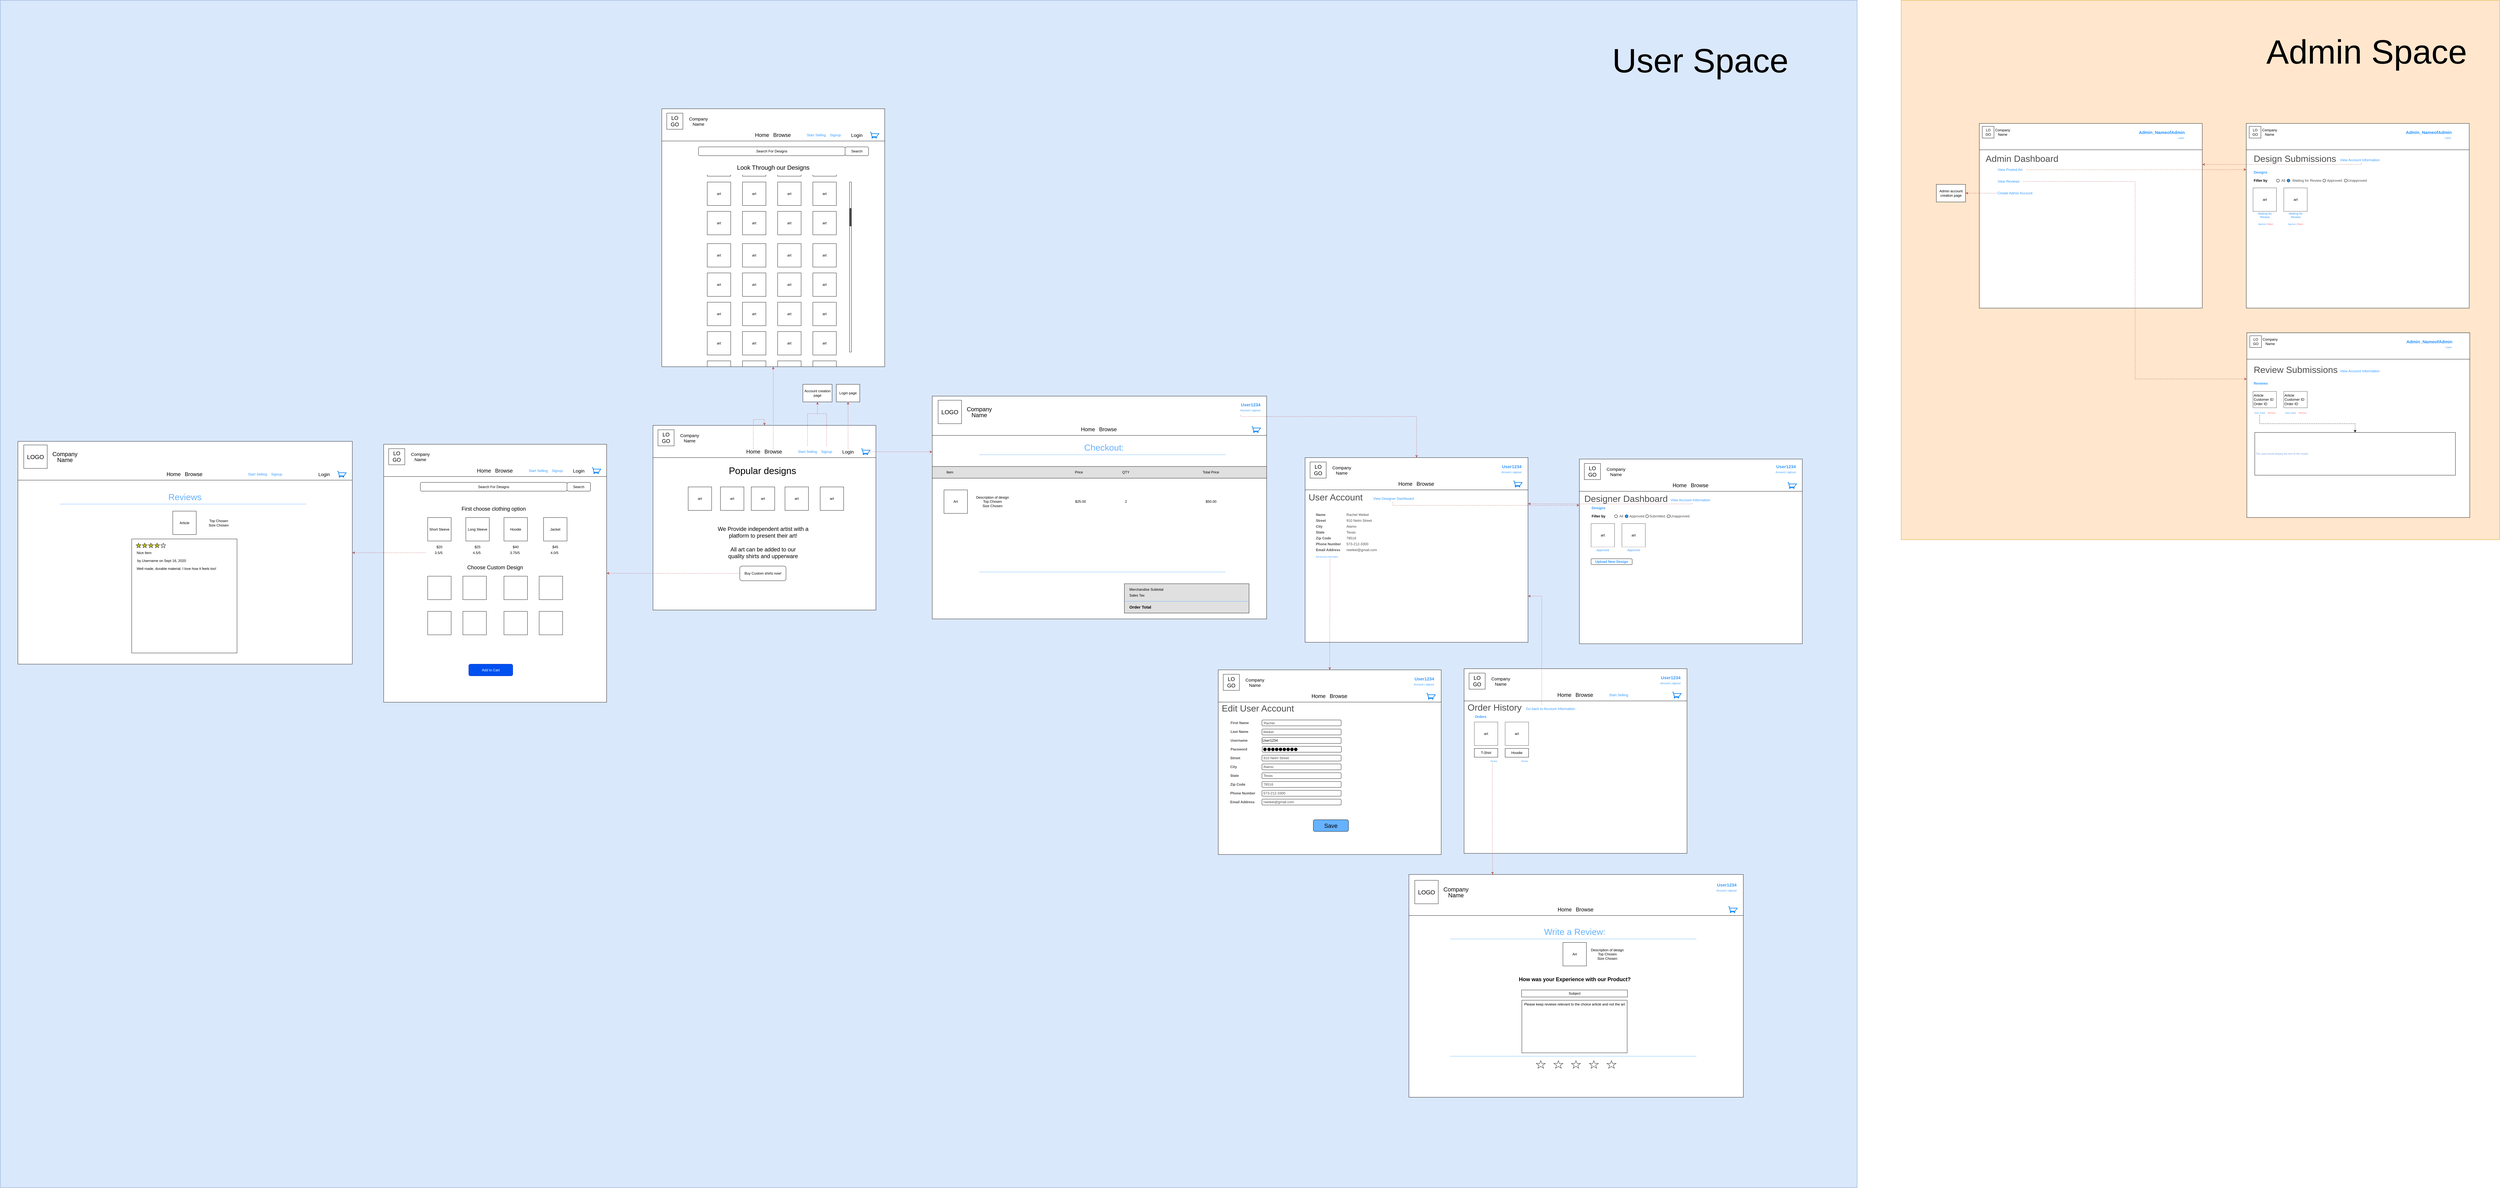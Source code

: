 <mxfile version="13.7.3" type="github">
  <diagram id="yMqxqqp1lVMMZ8iFN6uK" name="Page-1">
    <mxGraphModel dx="7388" dy="6464" grid="1" gridSize="10" guides="1" tooltips="1" connect="1" arrows="1" fold="1" page="1" pageScale="1" pageWidth="850" pageHeight="1100" math="0" shadow="0">
      <root>
        <mxCell id="0" />
        <mxCell id="1" parent="0" />
        <mxCell id="MwNFhGaou5lgzi1KwZia-253" value="" style="rounded=0;whiteSpace=wrap;html=1;fontSize=9;align=left;fillColor=#ffe6cc;strokeColor=#d79b00;" vertex="1" parent="1">
          <mxGeometry x="4870" y="-2290" width="2040" height="1840" as="geometry" />
        </mxCell>
        <mxCell id="MwNFhGaou5lgzi1KwZia-251" value="" style="rounded=0;whiteSpace=wrap;html=1;fontSize=9;align=left;fillColor=#dae8fc;strokeColor=#6c8ebf;" vertex="1" parent="1">
          <mxGeometry x="-1610" y="-2290" width="6330" height="4050" as="geometry" />
        </mxCell>
        <mxCell id="QZhExzyKwdBtSW_HFHdL-96" value="" style="rounded=0;whiteSpace=wrap;html=1;" parent="1" vertex="1">
          <mxGeometry x="1567" y="-939.75" width="1140" height="760" as="geometry" />
        </mxCell>
        <mxCell id="QZhExzyKwdBtSW_HFHdL-57" value="" style="rounded=0;whiteSpace=wrap;html=1;" parent="1" vertex="1">
          <mxGeometry x="-1550" y="-785.5" width="1140" height="760" as="geometry" />
        </mxCell>
        <mxCell id="96jOyPDqxTO6i5AxBm5p-1" value="" style="rounded=0;whiteSpace=wrap;html=1;" parent="1" vertex="1">
          <mxGeometry x="-303" y="-775.5" width="760" height="880" as="geometry" />
        </mxCell>
        <mxCell id="96jOyPDqxTO6i5AxBm5p-2" value="Search For Designs" style="rounded=1;whiteSpace=wrap;html=1;align=center;" parent="1" vertex="1">
          <mxGeometry x="-178" y="-645.5" width="500" height="30" as="geometry" />
        </mxCell>
        <mxCell id="96jOyPDqxTO6i5AxBm5p-3" value="Search" style="rounded=1;whiteSpace=wrap;html=1;" parent="1" vertex="1">
          <mxGeometry x="322" y="-645.5" width="80" height="30" as="geometry" />
        </mxCell>
        <mxCell id="96jOyPDqxTO6i5AxBm5p-4" value="Long Sleeve" style="whiteSpace=wrap;html=1;aspect=fixed;" parent="1" vertex="1">
          <mxGeometry x="-23" y="-525.5" width="80" height="80" as="geometry" />
        </mxCell>
        <mxCell id="96jOyPDqxTO6i5AxBm5p-5" value="Short Sleeve" style="whiteSpace=wrap;html=1;aspect=fixed;" parent="1" vertex="1">
          <mxGeometry x="-153" y="-525.5" width="80" height="80" as="geometry" />
        </mxCell>
        <mxCell id="96jOyPDqxTO6i5AxBm5p-6" value="Hoodie" style="whiteSpace=wrap;html=1;aspect=fixed;" parent="1" vertex="1">
          <mxGeometry x="107" y="-525.5" width="80" height="80" as="geometry" />
        </mxCell>
        <mxCell id="96jOyPDqxTO6i5AxBm5p-7" value="Jacket" style="whiteSpace=wrap;html=1;aspect=fixed;" parent="1" vertex="1">
          <mxGeometry x="242" y="-525.5" width="80" height="80" as="geometry" />
        </mxCell>
        <mxCell id="96jOyPDqxTO6i5AxBm5p-8" value="&lt;font style=&quot;font-size: 18px&quot;&gt;First choose clothing option&lt;/font&gt;" style="text;html=1;strokeColor=none;fillColor=none;align=center;verticalAlign=middle;whiteSpace=wrap;rounded=0;" parent="1" vertex="1">
          <mxGeometry x="-53" y="-565.5" width="250" height="20" as="geometry" />
        </mxCell>
        <mxCell id="96jOyPDqxTO6i5AxBm5p-9" value="&lt;font style=&quot;font-size: 18px&quot;&gt;Choose Custom Design&lt;/font&gt;" style="text;html=1;strokeColor=none;fillColor=none;align=center;verticalAlign=middle;whiteSpace=wrap;rounded=0;" parent="1" vertex="1">
          <mxGeometry x="-83" y="-375.5" width="320" height="40" as="geometry" />
        </mxCell>
        <mxCell id="96jOyPDqxTO6i5AxBm5p-10" value="" style="whiteSpace=wrap;html=1;aspect=fixed;" parent="1" vertex="1">
          <mxGeometry x="-153" y="-325.5" width="80" height="80" as="geometry" />
        </mxCell>
        <mxCell id="96jOyPDqxTO6i5AxBm5p-11" value="" style="whiteSpace=wrap;html=1;aspect=fixed;" parent="1" vertex="1">
          <mxGeometry x="-153" y="-205.5" width="80" height="80" as="geometry" />
        </mxCell>
        <mxCell id="96jOyPDqxTO6i5AxBm5p-12" value="" style="whiteSpace=wrap;html=1;aspect=fixed;" parent="1" vertex="1">
          <mxGeometry x="-33" y="-205.5" width="80" height="80" as="geometry" />
        </mxCell>
        <mxCell id="96jOyPDqxTO6i5AxBm5p-13" value="" style="whiteSpace=wrap;html=1;aspect=fixed;" parent="1" vertex="1">
          <mxGeometry x="107" y="-205.5" width="80" height="80" as="geometry" />
        </mxCell>
        <mxCell id="96jOyPDqxTO6i5AxBm5p-14" value="" style="whiteSpace=wrap;html=1;aspect=fixed;" parent="1" vertex="1">
          <mxGeometry x="227" y="-205.5" width="80" height="80" as="geometry" />
        </mxCell>
        <mxCell id="96jOyPDqxTO6i5AxBm5p-15" value="" style="whiteSpace=wrap;html=1;aspect=fixed;" parent="1" vertex="1">
          <mxGeometry x="-33" y="-325.5" width="80" height="80" as="geometry" />
        </mxCell>
        <mxCell id="96jOyPDqxTO6i5AxBm5p-16" value="" style="whiteSpace=wrap;html=1;aspect=fixed;" parent="1" vertex="1">
          <mxGeometry x="107" y="-325.5" width="80" height="80" as="geometry" />
        </mxCell>
        <mxCell id="96jOyPDqxTO6i5AxBm5p-17" value="" style="whiteSpace=wrap;html=1;aspect=fixed;" parent="1" vertex="1">
          <mxGeometry x="227" y="-325.5" width="80" height="80" as="geometry" />
        </mxCell>
        <mxCell id="96jOyPDqxTO6i5AxBm5p-18" value="Add to Cart" style="rounded=1;whiteSpace=wrap;html=1;fillColor=#0050ef;strokeColor=#001DBC;fontColor=#ffffff;" parent="1" vertex="1">
          <mxGeometry x="-13" y="-25.5" width="150" height="40" as="geometry" />
        </mxCell>
        <mxCell id="MwNFhGaou5lgzi1KwZia-116" style="edgeStyle=orthogonalEdgeStyle;rounded=0;orthogonalLoop=1;jettySize=auto;html=1;exitX=0;exitY=0.5;exitDx=0;exitDy=0;entryX=1;entryY=0.5;entryDx=0;entryDy=0;dashed=1;endArrow=classic;endFill=1;fillColor=#f8cecc;strokeColor=#b85450;" edge="1" parent="1" source="96jOyPDqxTO6i5AxBm5p-19" target="QZhExzyKwdBtSW_HFHdL-57">
          <mxGeometry relative="1" as="geometry" />
        </mxCell>
        <mxCell id="96jOyPDqxTO6i5AxBm5p-19" value="3.5/5&amp;nbsp;&amp;nbsp;" style="text;html=1;strokeColor=none;fillColor=none;align=center;verticalAlign=middle;whiteSpace=wrap;rounded=0;" parent="1" vertex="1">
          <mxGeometry x="-160.5" y="-415.5" width="95" height="20" as="geometry" />
        </mxCell>
        <mxCell id="96jOyPDqxTO6i5AxBm5p-20" value="$20" style="text;html=1;strokeColor=none;fillColor=none;align=center;verticalAlign=middle;whiteSpace=wrap;rounded=0;" parent="1" vertex="1">
          <mxGeometry x="-133" y="-435.5" width="40" height="20" as="geometry" />
        </mxCell>
        <mxCell id="96jOyPDqxTO6i5AxBm5p-21" value="$45" style="text;html=1;strokeColor=none;fillColor=none;align=center;verticalAlign=middle;whiteSpace=wrap;rounded=0;" parent="1" vertex="1">
          <mxGeometry x="262" y="-435.5" width="40" height="20" as="geometry" />
        </mxCell>
        <mxCell id="96jOyPDqxTO6i5AxBm5p-22" value="$40" style="text;html=1;strokeColor=none;fillColor=none;align=center;verticalAlign=middle;whiteSpace=wrap;rounded=0;" parent="1" vertex="1">
          <mxGeometry x="127" y="-435.5" width="40" height="20" as="geometry" />
        </mxCell>
        <mxCell id="96jOyPDqxTO6i5AxBm5p-23" value="$25" style="text;html=1;strokeColor=none;fillColor=none;align=center;verticalAlign=middle;whiteSpace=wrap;rounded=0;" parent="1" vertex="1">
          <mxGeometry x="-3" y="-435.5" width="40" height="20" as="geometry" />
        </mxCell>
        <mxCell id="96jOyPDqxTO6i5AxBm5p-24" value="4.0/5&amp;nbsp;&amp;nbsp;" style="text;html=1;strokeColor=none;fillColor=none;align=center;verticalAlign=middle;whiteSpace=wrap;rounded=0;" parent="1" vertex="1">
          <mxGeometry x="234.5" y="-415.5" width="95" height="20" as="geometry" />
        </mxCell>
        <mxCell id="96jOyPDqxTO6i5AxBm5p-25" value="3.75/5&amp;nbsp;&amp;nbsp;" style="text;html=1;strokeColor=none;fillColor=none;align=center;verticalAlign=middle;whiteSpace=wrap;rounded=0;" parent="1" vertex="1">
          <mxGeometry x="99.5" y="-415.5" width="95" height="20" as="geometry" />
        </mxCell>
        <mxCell id="96jOyPDqxTO6i5AxBm5p-26" value="4.5/5&amp;nbsp;&amp;nbsp;" style="text;html=1;strokeColor=none;fillColor=none;align=center;verticalAlign=middle;whiteSpace=wrap;rounded=0;" parent="1" vertex="1">
          <mxGeometry x="-30.5" y="-415.5" width="95" height="20" as="geometry" />
        </mxCell>
        <mxCell id="96jOyPDqxTO6i5AxBm5p-27" value="" style="rounded=0;whiteSpace=wrap;html=1;" parent="1" vertex="1">
          <mxGeometry x="-303" y="-775.5" width="760" height="110" as="geometry" />
        </mxCell>
        <mxCell id="96jOyPDqxTO6i5AxBm5p-28" value="&lt;font style=&quot;font-size: 15px&quot;&gt;Company&lt;br&gt;Name&lt;br&gt;&lt;/font&gt;" style="text;html=1;strokeColor=none;fillColor=none;align=center;verticalAlign=middle;whiteSpace=wrap;rounded=0;" parent="1" vertex="1">
          <mxGeometry x="-218" y="-743" width="80" height="20" as="geometry" />
        </mxCell>
        <mxCell id="96jOyPDqxTO6i5AxBm5p-29" value="" style="html=1;verticalLabelPosition=bottom;align=center;labelBackgroundColor=#ffffff;verticalAlign=top;strokeWidth=2;strokeColor=#0080F0;shadow=0;dashed=0;shape=mxgraph.ios7.icons.shopping_cart;" parent="1" vertex="1">
          <mxGeometry x="407" y="-695.5" width="30" height="20" as="geometry" />
        </mxCell>
        <mxCell id="96jOyPDqxTO6i5AxBm5p-30" value="&lt;font style=&quot;font-size: 16px&quot;&gt;Login&lt;/font&gt;" style="text;html=1;strokeColor=none;fillColor=none;align=center;verticalAlign=middle;whiteSpace=wrap;rounded=0;" parent="1" vertex="1">
          <mxGeometry x="337" y="-695.5" width="50" height="20" as="geometry" />
        </mxCell>
        <mxCell id="96jOyPDqxTO6i5AxBm5p-31" value="&lt;font style=&quot;font-size: 18px&quot;&gt;LO&lt;br&gt;GO&lt;/font&gt;" style="whiteSpace=wrap;html=1;aspect=fixed;" parent="1" vertex="1">
          <mxGeometry x="-286" y="-760.5" width="55" height="55" as="geometry" />
        </mxCell>
        <mxCell id="96jOyPDqxTO6i5AxBm5p-32" value="&lt;font style=&quot;font-size: 18px;&quot;&gt;Home&lt;/font&gt;" style="text;html=1;strokeColor=none;fillColor=none;align=center;verticalAlign=middle;whiteSpace=wrap;rounded=0;fontSize=18;" parent="1" vertex="1">
          <mxGeometry x="19" y="-695.5" width="40" height="20" as="geometry" />
        </mxCell>
        <mxCell id="96jOyPDqxTO6i5AxBm5p-33" value="Browse" style="text;html=1;strokeColor=none;fillColor=none;align=center;verticalAlign=middle;whiteSpace=wrap;rounded=0;fontSize=18;" parent="1" vertex="1">
          <mxGeometry x="87" y="-695.5" width="40" height="20" as="geometry" />
        </mxCell>
        <mxCell id="96jOyPDqxTO6i5AxBm5p-34" value="Start Selling" style="text;html=1;align=center;verticalAlign=middle;whiteSpace=wrap;rounded=0;fontColor=#3399FF;" parent="1" vertex="1">
          <mxGeometry x="187" y="-705.5" width="73.5" height="40" as="geometry" />
        </mxCell>
        <mxCell id="96jOyPDqxTO6i5AxBm5p-35" value="Signup" style="text;html=1;align=center;verticalAlign=middle;whiteSpace=wrap;rounded=0;fontColor=#3399FF;" parent="1" vertex="1">
          <mxGeometry x="267" y="-705.5" width="43.5" height="40" as="geometry" />
        </mxCell>
        <mxCell id="96jOyPDqxTO6i5AxBm5p-36" value="" style="rounded=0;whiteSpace=wrap;html=1;" parent="1" vertex="1">
          <mxGeometry x="645" y="-1920" width="760" height="880" as="geometry" />
        </mxCell>
        <mxCell id="96jOyPDqxTO6i5AxBm5p-37" value="Search For Designs" style="rounded=1;whiteSpace=wrap;html=1;align=center;" parent="1" vertex="1">
          <mxGeometry x="770" y="-1790" width="500" height="30" as="geometry" />
        </mxCell>
        <mxCell id="96jOyPDqxTO6i5AxBm5p-38" value="Search" style="rounded=1;whiteSpace=wrap;html=1;" parent="1" vertex="1">
          <mxGeometry x="1270" y="-1790" width="80" height="30" as="geometry" />
        </mxCell>
        <mxCell id="96jOyPDqxTO6i5AxBm5p-39" value="art" style="whiteSpace=wrap;html=1;aspect=fixed;" parent="1" vertex="1">
          <mxGeometry x="920" y="-1670" width="80" height="80" as="geometry" />
        </mxCell>
        <mxCell id="96jOyPDqxTO6i5AxBm5p-40" value="art" style="whiteSpace=wrap;html=1;aspect=fixed;" parent="1" vertex="1">
          <mxGeometry x="800" y="-1670" width="80" height="80" as="geometry" />
        </mxCell>
        <mxCell id="96jOyPDqxTO6i5AxBm5p-41" value="art" style="whiteSpace=wrap;html=1;aspect=fixed;" parent="1" vertex="1">
          <mxGeometry x="1040" y="-1670" width="80" height="80" as="geometry" />
        </mxCell>
        <mxCell id="96jOyPDqxTO6i5AxBm5p-42" value="art" style="whiteSpace=wrap;html=1;aspect=fixed;" parent="1" vertex="1">
          <mxGeometry x="1160" y="-1670" width="80" height="80" as="geometry" />
        </mxCell>
        <mxCell id="96jOyPDqxTO6i5AxBm5p-43" value="art" style="whiteSpace=wrap;html=1;aspect=fixed;" parent="1" vertex="1">
          <mxGeometry x="1160" y="-1570" width="80" height="80" as="geometry" />
        </mxCell>
        <mxCell id="96jOyPDqxTO6i5AxBm5p-44" value="art" style="whiteSpace=wrap;html=1;aspect=fixed;" parent="1" vertex="1">
          <mxGeometry x="1040" y="-1570" width="80" height="80" as="geometry" />
        </mxCell>
        <mxCell id="96jOyPDqxTO6i5AxBm5p-45" value="art" style="whiteSpace=wrap;html=1;aspect=fixed;" parent="1" vertex="1">
          <mxGeometry x="920" y="-1570" width="80" height="80" as="geometry" />
        </mxCell>
        <mxCell id="96jOyPDqxTO6i5AxBm5p-46" value="art" style="whiteSpace=wrap;html=1;aspect=fixed;" parent="1" vertex="1">
          <mxGeometry x="800" y="-1570" width="80" height="80" as="geometry" />
        </mxCell>
        <mxCell id="96jOyPDqxTO6i5AxBm5p-47" value="&lt;font style=&quot;font-size: 21px&quot;&gt;Look Through our Designs&lt;/font&gt;" style="text;html=1;strokeColor=none;fillColor=none;align=center;verticalAlign=middle;whiteSpace=wrap;rounded=0;" parent="1" vertex="1">
          <mxGeometry x="855" y="-1730" width="340" height="20" as="geometry" />
        </mxCell>
        <mxCell id="96jOyPDqxTO6i5AxBm5p-48" value="" style="rounded=0;whiteSpace=wrap;html=1;" parent="1" vertex="1">
          <mxGeometry x="645" y="-1920" width="760" height="110" as="geometry" />
        </mxCell>
        <mxCell id="96jOyPDqxTO6i5AxBm5p-49" value="&lt;font style=&quot;font-size: 15px&quot;&gt;Company&lt;br&gt;Name&lt;br&gt;&lt;/font&gt;" style="text;html=1;strokeColor=none;fillColor=none;align=center;verticalAlign=middle;whiteSpace=wrap;rounded=0;" parent="1" vertex="1">
          <mxGeometry x="730" y="-1887.5" width="80" height="20" as="geometry" />
        </mxCell>
        <mxCell id="96jOyPDqxTO6i5AxBm5p-50" value="" style="html=1;verticalLabelPosition=bottom;align=center;labelBackgroundColor=#ffffff;verticalAlign=top;strokeWidth=2;strokeColor=#0080F0;shadow=0;dashed=0;shape=mxgraph.ios7.icons.shopping_cart;" parent="1" vertex="1">
          <mxGeometry x="1355" y="-1840" width="30" height="20" as="geometry" />
        </mxCell>
        <mxCell id="96jOyPDqxTO6i5AxBm5p-51" value="&lt;font style=&quot;font-size: 16px&quot;&gt;Login&lt;/font&gt;" style="text;html=1;strokeColor=none;fillColor=none;align=center;verticalAlign=middle;whiteSpace=wrap;rounded=0;" parent="1" vertex="1">
          <mxGeometry x="1285" y="-1840" width="50" height="20" as="geometry" />
        </mxCell>
        <mxCell id="96jOyPDqxTO6i5AxBm5p-52" value="&lt;font style=&quot;font-size: 18px&quot;&gt;LO&lt;br&gt;GO&lt;/font&gt;" style="whiteSpace=wrap;html=1;aspect=fixed;" parent="1" vertex="1">
          <mxGeometry x="662" y="-1905" width="55" height="55" as="geometry" />
        </mxCell>
        <mxCell id="96jOyPDqxTO6i5AxBm5p-53" value="&lt;font style=&quot;font-size: 18px;&quot;&gt;Home&lt;/font&gt;" style="text;html=1;strokeColor=none;fillColor=none;align=center;verticalAlign=middle;whiteSpace=wrap;rounded=0;fontSize=18;" parent="1" vertex="1">
          <mxGeometry x="967" y="-1840" width="40" height="20" as="geometry" />
        </mxCell>
        <mxCell id="96jOyPDqxTO6i5AxBm5p-54" value="Browse" style="text;html=1;strokeColor=none;fillColor=none;align=center;verticalAlign=middle;whiteSpace=wrap;rounded=0;fontSize=18;" parent="1" vertex="1">
          <mxGeometry x="1035" y="-1840" width="40" height="20" as="geometry" />
        </mxCell>
        <mxCell id="96jOyPDqxTO6i5AxBm5p-55" value="Start Selling" style="text;html=1;align=center;verticalAlign=middle;whiteSpace=wrap;rounded=0;fontColor=#3399FF;" parent="1" vertex="1">
          <mxGeometry x="1135" y="-1850" width="73.5" height="40" as="geometry" />
        </mxCell>
        <mxCell id="96jOyPDqxTO6i5AxBm5p-56" value="Signup" style="text;html=1;align=center;verticalAlign=middle;whiteSpace=wrap;rounded=0;fontColor=#3399FF;" parent="1" vertex="1">
          <mxGeometry x="1215" y="-1850" width="43.5" height="40" as="geometry" />
        </mxCell>
        <mxCell id="96jOyPDqxTO6i5AxBm5p-57" value="art" style="whiteSpace=wrap;html=1;aspect=fixed;" parent="1" vertex="1">
          <mxGeometry x="920" y="-1460" width="80" height="80" as="geometry" />
        </mxCell>
        <mxCell id="96jOyPDqxTO6i5AxBm5p-58" value="art" style="whiteSpace=wrap;html=1;aspect=fixed;" parent="1" vertex="1">
          <mxGeometry x="800" y="-1460" width="80" height="80" as="geometry" />
        </mxCell>
        <mxCell id="96jOyPDqxTO6i5AxBm5p-59" value="art" style="whiteSpace=wrap;html=1;aspect=fixed;" parent="1" vertex="1">
          <mxGeometry x="1040" y="-1460" width="80" height="80" as="geometry" />
        </mxCell>
        <mxCell id="96jOyPDqxTO6i5AxBm5p-60" value="art" style="whiteSpace=wrap;html=1;aspect=fixed;" parent="1" vertex="1">
          <mxGeometry x="1160" y="-1460" width="80" height="80" as="geometry" />
        </mxCell>
        <mxCell id="96jOyPDqxTO6i5AxBm5p-61" value="art" style="whiteSpace=wrap;html=1;aspect=fixed;" parent="1" vertex="1">
          <mxGeometry x="1160" y="-1360" width="80" height="80" as="geometry" />
        </mxCell>
        <mxCell id="96jOyPDqxTO6i5AxBm5p-62" value="art" style="whiteSpace=wrap;html=1;aspect=fixed;" parent="1" vertex="1">
          <mxGeometry x="1040" y="-1360" width="80" height="80" as="geometry" />
        </mxCell>
        <mxCell id="96jOyPDqxTO6i5AxBm5p-63" value="art" style="whiteSpace=wrap;html=1;aspect=fixed;" parent="1" vertex="1">
          <mxGeometry x="920" y="-1360" width="80" height="80" as="geometry" />
        </mxCell>
        <mxCell id="96jOyPDqxTO6i5AxBm5p-64" value="art" style="whiteSpace=wrap;html=1;aspect=fixed;" parent="1" vertex="1">
          <mxGeometry x="800" y="-1360" width="80" height="80" as="geometry" />
        </mxCell>
        <mxCell id="96jOyPDqxTO6i5AxBm5p-65" value="art" style="whiteSpace=wrap;html=1;aspect=fixed;" parent="1" vertex="1">
          <mxGeometry x="920" y="-1260" width="80" height="80" as="geometry" />
        </mxCell>
        <mxCell id="96jOyPDqxTO6i5AxBm5p-66" value="art" style="whiteSpace=wrap;html=1;aspect=fixed;" parent="1" vertex="1">
          <mxGeometry x="800" y="-1260" width="80" height="80" as="geometry" />
        </mxCell>
        <mxCell id="96jOyPDqxTO6i5AxBm5p-67" value="art" style="whiteSpace=wrap;html=1;aspect=fixed;" parent="1" vertex="1">
          <mxGeometry x="1040" y="-1260" width="80" height="80" as="geometry" />
        </mxCell>
        <mxCell id="96jOyPDqxTO6i5AxBm5p-68" value="art" style="whiteSpace=wrap;html=1;aspect=fixed;" parent="1" vertex="1">
          <mxGeometry x="1160" y="-1260" width="80" height="80" as="geometry" />
        </mxCell>
        <mxCell id="96jOyPDqxTO6i5AxBm5p-69" value="art" style="whiteSpace=wrap;html=1;aspect=fixed;" parent="1" vertex="1">
          <mxGeometry x="1160" y="-1160" width="80" height="80" as="geometry" />
        </mxCell>
        <mxCell id="96jOyPDqxTO6i5AxBm5p-70" value="art" style="whiteSpace=wrap;html=1;aspect=fixed;" parent="1" vertex="1">
          <mxGeometry x="1040" y="-1160" width="80" height="80" as="geometry" />
        </mxCell>
        <mxCell id="96jOyPDqxTO6i5AxBm5p-71" value="art" style="whiteSpace=wrap;html=1;aspect=fixed;" parent="1" vertex="1">
          <mxGeometry x="920" y="-1160" width="80" height="80" as="geometry" />
        </mxCell>
        <mxCell id="96jOyPDqxTO6i5AxBm5p-72" value="art" style="whiteSpace=wrap;html=1;aspect=fixed;" parent="1" vertex="1">
          <mxGeometry x="800" y="-1160" width="80" height="80" as="geometry" />
        </mxCell>
        <mxCell id="96jOyPDqxTO6i5AxBm5p-73" value="" style="whiteSpace=wrap;html=1;" parent="1" vertex="1">
          <mxGeometry x="1160" y="-1060" width="80" height="20" as="geometry" />
        </mxCell>
        <mxCell id="96jOyPDqxTO6i5AxBm5p-74" value="" style="whiteSpace=wrap;html=1;" parent="1" vertex="1">
          <mxGeometry x="1040" y="-1060" width="80" height="20" as="geometry" />
        </mxCell>
        <mxCell id="96jOyPDqxTO6i5AxBm5p-75" value="" style="whiteSpace=wrap;html=1;" parent="1" vertex="1">
          <mxGeometry x="920" y="-1060" width="80" height="20" as="geometry" />
        </mxCell>
        <mxCell id="96jOyPDqxTO6i5AxBm5p-76" value="" style="whiteSpace=wrap;html=1;" parent="1" vertex="1">
          <mxGeometry x="800" y="-1060" width="80" height="20" as="geometry" />
        </mxCell>
        <mxCell id="96jOyPDqxTO6i5AxBm5p-77" value="" style="rounded=1;whiteSpace=wrap;html=1;" parent="1" vertex="1">
          <mxGeometry x="1285" y="-1670" width="6.5" height="580" as="geometry" />
        </mxCell>
        <mxCell id="96jOyPDqxTO6i5AxBm5p-78" value="" style="rounded=1;whiteSpace=wrap;html=1;fillColor=#4D4D4D;" parent="1" vertex="1">
          <mxGeometry x="1285" y="-1580" width="6.5" height="60" as="geometry" />
        </mxCell>
        <mxCell id="96jOyPDqxTO6i5AxBm5p-79" value="" style="whiteSpace=wrap;html=1;" parent="1" vertex="1">
          <mxGeometry x="920" y="-1700" width="80" height="10" as="geometry" />
        </mxCell>
        <mxCell id="96jOyPDqxTO6i5AxBm5p-80" value="" style="whiteSpace=wrap;html=1;" parent="1" vertex="1">
          <mxGeometry x="800" y="-1700" width="80" height="10" as="geometry" />
        </mxCell>
        <mxCell id="96jOyPDqxTO6i5AxBm5p-81" value="" style="whiteSpace=wrap;html=1;" parent="1" vertex="1">
          <mxGeometry x="1040" y="-1700" width="80" height="10" as="geometry" />
        </mxCell>
        <mxCell id="96jOyPDqxTO6i5AxBm5p-82" value="" style="whiteSpace=wrap;html=1;" parent="1" vertex="1">
          <mxGeometry x="1160" y="-1700" width="80" height="10" as="geometry" />
        </mxCell>
        <mxCell id="96jOyPDqxTO6i5AxBm5p-83" value="" style="whiteSpace=wrap;html=1;strokeColor=none;" parent="1" vertex="1">
          <mxGeometry x="755" y="-1705" width="583.5" height="10" as="geometry" />
        </mxCell>
        <mxCell id="96jOyPDqxTO6i5AxBm5p-84" value="" style="rounded=0;whiteSpace=wrap;html=1;" parent="1" vertex="1">
          <mxGeometry x="615" y="-840" width="760" height="630" as="geometry" />
        </mxCell>
        <mxCell id="96jOyPDqxTO6i5AxBm5p-85" value="" style="rounded=0;whiteSpace=wrap;html=1;" parent="1" vertex="1">
          <mxGeometry x="615" y="-840" width="760" height="110" as="geometry" />
        </mxCell>
        <mxCell id="96jOyPDqxTO6i5AxBm5p-86" value="&lt;font style=&quot;font-size: 15px&quot;&gt;Company&lt;br&gt;Name&lt;br&gt;&lt;/font&gt;" style="text;html=1;strokeColor=none;fillColor=none;align=center;verticalAlign=middle;whiteSpace=wrap;rounded=0;" parent="1" vertex="1">
          <mxGeometry x="700" y="-807.5" width="80" height="20" as="geometry" />
        </mxCell>
        <mxCell id="MwNFhGaou5lgzi1KwZia-64" style="edgeStyle=orthogonalEdgeStyle;rounded=0;orthogonalLoop=1;jettySize=auto;html=1;entryX=0;entryY=0.25;entryDx=0;entryDy=0;dashed=1;endArrow=classic;endFill=1;fillColor=#f8cecc;strokeColor=#b85450;" edge="1" parent="1" source="96jOyPDqxTO6i5AxBm5p-87" target="QZhExzyKwdBtSW_HFHdL-96">
          <mxGeometry relative="1" as="geometry" />
        </mxCell>
        <mxCell id="96jOyPDqxTO6i5AxBm5p-87" value="" style="html=1;verticalLabelPosition=bottom;align=center;labelBackgroundColor=#ffffff;verticalAlign=top;strokeWidth=2;strokeColor=#0080F0;shadow=0;dashed=0;shape=mxgraph.ios7.icons.shopping_cart;" parent="1" vertex="1">
          <mxGeometry x="1325" y="-760" width="30" height="20" as="geometry" />
        </mxCell>
        <mxCell id="96jOyPDqxTO6i5AxBm5p-88" value="&lt;font style=&quot;font-size: 32px&quot;&gt;Popular designs&lt;/font&gt;&amp;nbsp;" style="text;html=1;strokeColor=none;fillColor=none;align=center;verticalAlign=middle;whiteSpace=wrap;rounded=0;" parent="1" vertex="1">
          <mxGeometry x="745" y="-760" width="490" height="150" as="geometry" />
        </mxCell>
        <mxCell id="96jOyPDqxTO6i5AxBm5p-89" value="art" style="whiteSpace=wrap;html=1;aspect=fixed;" parent="1" vertex="1">
          <mxGeometry x="845" y="-630" width="80" height="80" as="geometry" />
        </mxCell>
        <mxCell id="96jOyPDqxTO6i5AxBm5p-90" value="art" style="whiteSpace=wrap;html=1;aspect=fixed;" parent="1" vertex="1">
          <mxGeometry x="735" y="-630" width="80" height="80" as="geometry" />
        </mxCell>
        <mxCell id="96jOyPDqxTO6i5AxBm5p-91" value="art" style="whiteSpace=wrap;html=1;aspect=fixed;" parent="1" vertex="1">
          <mxGeometry x="950" y="-630" width="80" height="80" as="geometry" />
        </mxCell>
        <mxCell id="96jOyPDqxTO6i5AxBm5p-92" value="art" style="whiteSpace=wrap;html=1;aspect=fixed;" parent="1" vertex="1">
          <mxGeometry x="1065" y="-630" width="80" height="80" as="geometry" />
        </mxCell>
        <mxCell id="96jOyPDqxTO6i5AxBm5p-93" value="art" style="whiteSpace=wrap;html=1;aspect=fixed;" parent="1" vertex="1">
          <mxGeometry x="1185" y="-630" width="80" height="80" as="geometry" />
        </mxCell>
        <mxCell id="96jOyPDqxTO6i5AxBm5p-175" style="edgeStyle=orthogonalEdgeStyle;rounded=0;orthogonalLoop=1;jettySize=auto;html=1;exitX=0;exitY=0.5;exitDx=0;exitDy=0;fontSize=18;fillColor=#f8cecc;strokeColor=#b85450;dashed=1;" parent="1" source="96jOyPDqxTO6i5AxBm5p-94" target="96jOyPDqxTO6i5AxBm5p-1" edge="1">
          <mxGeometry relative="1" as="geometry" />
        </mxCell>
        <mxCell id="96jOyPDqxTO6i5AxBm5p-94" value="Buy Custom shirts now!" style="rounded=1;whiteSpace=wrap;html=1;" parent="1" vertex="1">
          <mxGeometry x="911" y="-360" width="157.5" height="50" as="geometry" />
        </mxCell>
        <mxCell id="96jOyPDqxTO6i5AxBm5p-95" value="&lt;font style=&quot;font-size: 19px&quot;&gt;We Provide independent artist with a platform to present their art!&lt;/font&gt;" style="text;html=1;strokeColor=none;fillColor=none;align=center;verticalAlign=middle;whiteSpace=wrap;rounded=0;" parent="1" vertex="1">
          <mxGeometry x="833" y="-510" width="315" height="70" as="geometry" />
        </mxCell>
        <mxCell id="MwNFhGaou5lgzi1KwZia-60" style="edgeStyle=orthogonalEdgeStyle;rounded=0;orthogonalLoop=1;jettySize=auto;html=1;exitX=0.5;exitY=0;exitDx=0;exitDy=0;entryX=0.5;entryY=1;entryDx=0;entryDy=0;fillColor=#f8cecc;strokeColor=#b85450;dashed=1;" edge="1" parent="1" source="96jOyPDqxTO6i5AxBm5p-96" target="MwNFhGaou5lgzi1KwZia-59">
          <mxGeometry relative="1" as="geometry" />
        </mxCell>
        <mxCell id="96jOyPDqxTO6i5AxBm5p-96" value="&lt;font style=&quot;font-size: 16px&quot;&gt;Login&lt;/font&gt;" style="text;html=1;strokeColor=none;fillColor=none;align=center;verticalAlign=middle;whiteSpace=wrap;rounded=0;" parent="1" vertex="1">
          <mxGeometry x="1255" y="-760" width="50" height="20" as="geometry" />
        </mxCell>
        <mxCell id="96jOyPDqxTO6i5AxBm5p-97" value="&lt;font style=&quot;font-size: 19px&quot;&gt;All art can be added to our quality shirts and upperware&lt;/font&gt;" style="text;html=1;strokeColor=none;fillColor=none;align=center;verticalAlign=middle;whiteSpace=wrap;rounded=0;" parent="1" vertex="1">
          <mxGeometry x="867" y="-430" width="247" height="50" as="geometry" />
        </mxCell>
        <mxCell id="96jOyPDqxTO6i5AxBm5p-98" value="&lt;font style=&quot;font-size: 18px&quot;&gt;LO&lt;br&gt;GO&lt;/font&gt;" style="whiteSpace=wrap;html=1;aspect=fixed;" parent="1" vertex="1">
          <mxGeometry x="632" y="-825" width="55" height="55" as="geometry" />
        </mxCell>
        <mxCell id="96jOyPDqxTO6i5AxBm5p-177" style="edgeStyle=orthogonalEdgeStyle;rounded=0;orthogonalLoop=1;jettySize=auto;html=1;exitX=0.5;exitY=0;exitDx=0;exitDy=0;entryX=0.5;entryY=0;entryDx=0;entryDy=0;dashed=1;fontSize=18;fillColor=#f8cecc;strokeColor=#b85450;" parent="1" source="96jOyPDqxTO6i5AxBm5p-99" target="96jOyPDqxTO6i5AxBm5p-85" edge="1">
          <mxGeometry relative="1" as="geometry">
            <Array as="points">
              <mxPoint x="957" y="-860" />
              <mxPoint x="995" y="-860" />
            </Array>
          </mxGeometry>
        </mxCell>
        <mxCell id="96jOyPDqxTO6i5AxBm5p-99" value="&lt;font style=&quot;font-size: 18px;&quot;&gt;Home&lt;/font&gt;" style="text;html=1;strokeColor=none;fillColor=none;align=center;verticalAlign=middle;whiteSpace=wrap;rounded=0;fontSize=18;" parent="1" vertex="1">
          <mxGeometry x="937" y="-760" width="40" height="20" as="geometry" />
        </mxCell>
        <mxCell id="96jOyPDqxTO6i5AxBm5p-176" style="edgeStyle=orthogonalEdgeStyle;rounded=0;orthogonalLoop=1;jettySize=auto;html=1;exitX=0.5;exitY=0;exitDx=0;exitDy=0;entryX=0.5;entryY=1;entryDx=0;entryDy=0;dashed=1;fontSize=18;fillColor=#f8cecc;strokeColor=#b85450;" parent="1" source="96jOyPDqxTO6i5AxBm5p-100" target="96jOyPDqxTO6i5AxBm5p-36" edge="1">
          <mxGeometry relative="1" as="geometry" />
        </mxCell>
        <mxCell id="96jOyPDqxTO6i5AxBm5p-100" value="Browse" style="text;html=1;strokeColor=none;fillColor=none;align=center;verticalAlign=middle;whiteSpace=wrap;rounded=0;fontSize=18;" parent="1" vertex="1">
          <mxGeometry x="1005" y="-760" width="40" height="20" as="geometry" />
        </mxCell>
        <mxCell id="MwNFhGaou5lgzi1KwZia-62" style="edgeStyle=orthogonalEdgeStyle;rounded=0;orthogonalLoop=1;jettySize=auto;html=1;exitX=0.5;exitY=0;exitDx=0;exitDy=0;entryX=0.5;entryY=1;entryDx=0;entryDy=0;dashed=1;fillColor=#f8cecc;strokeColor=#b85450;" edge="1" parent="1" source="96jOyPDqxTO6i5AxBm5p-101" target="MwNFhGaou5lgzi1KwZia-61">
          <mxGeometry relative="1" as="geometry">
            <Array as="points">
              <mxPoint x="1142" y="-880" />
              <mxPoint x="1176" y="-880" />
            </Array>
          </mxGeometry>
        </mxCell>
        <mxCell id="96jOyPDqxTO6i5AxBm5p-101" value="Start Selling" style="text;html=1;align=center;verticalAlign=middle;whiteSpace=wrap;rounded=0;fontColor=#3399FF;" parent="1" vertex="1">
          <mxGeometry x="1105" y="-770" width="73.5" height="40" as="geometry" />
        </mxCell>
        <mxCell id="MwNFhGaou5lgzi1KwZia-63" style="edgeStyle=orthogonalEdgeStyle;rounded=0;orthogonalLoop=1;jettySize=auto;html=1;exitX=0.5;exitY=0;exitDx=0;exitDy=0;dashed=1;endArrow=none;endFill=0;fillColor=#f8cecc;strokeColor=#b85450;" edge="1" parent="1" source="96jOyPDqxTO6i5AxBm5p-102">
          <mxGeometry relative="1" as="geometry">
            <mxPoint x="1176" y="-880" as="targetPoint" />
            <Array as="points">
              <mxPoint x="1207" y="-880" />
            </Array>
          </mxGeometry>
        </mxCell>
        <mxCell id="96jOyPDqxTO6i5AxBm5p-102" value="Signup" style="text;html=1;align=center;verticalAlign=middle;whiteSpace=wrap;rounded=0;fontColor=#3399FF;" parent="1" vertex="1">
          <mxGeometry x="1185" y="-770" width="43.5" height="40" as="geometry" />
        </mxCell>
        <mxCell id="96jOyPDqxTO6i5AxBm5p-105" value="" style="rounded=0;whiteSpace=wrap;html=1;fontStyle=1;fontColor=#4D4D4D;align=center;" parent="1" vertex="1">
          <mxGeometry x="2838" y="-730" width="760" height="630" as="geometry" />
        </mxCell>
        <mxCell id="96jOyPDqxTO6i5AxBm5p-111" value="Name" style="rounded=0;whiteSpace=wrap;html=1;align=left;strokeColor=none;fontStyle=1;fontColor=#4D4D4D;" parent="1" vertex="1">
          <mxGeometry x="2873" y="-545" width="90" height="20" as="geometry" />
        </mxCell>
        <mxCell id="96jOyPDqxTO6i5AxBm5p-112" value="Street" style="rounded=0;whiteSpace=wrap;html=1;align=left;strokeColor=none;fontStyle=1;fontColor=#4D4D4D;" parent="1" vertex="1">
          <mxGeometry x="2873" y="-525" width="90" height="20" as="geometry" />
        </mxCell>
        <mxCell id="96jOyPDqxTO6i5AxBm5p-113" value="State" style="rounded=0;whiteSpace=wrap;html=1;align=left;strokeColor=none;fontStyle=1;fontColor=#4D4D4D;" parent="1" vertex="1">
          <mxGeometry x="2873" y="-485" width="90" height="20" as="geometry" />
        </mxCell>
        <mxCell id="96jOyPDqxTO6i5AxBm5p-114" value="Zip Code" style="rounded=0;whiteSpace=wrap;html=1;align=left;strokeColor=none;fontStyle=1;fontColor=#4D4D4D;" parent="1" vertex="1">
          <mxGeometry x="2873" y="-465" width="90" height="20" as="geometry" />
        </mxCell>
        <mxCell id="96jOyPDqxTO6i5AxBm5p-115" value="Phone Number" style="rounded=0;whiteSpace=wrap;html=1;align=left;strokeColor=none;fontStyle=1;fontColor=#4D4D4D;" parent="1" vertex="1">
          <mxGeometry x="2873" y="-445" width="90" height="20" as="geometry" />
        </mxCell>
        <mxCell id="96jOyPDqxTO6i5AxBm5p-116" value="Email Address" style="rounded=0;whiteSpace=wrap;html=1;align=left;strokeColor=none;fontStyle=1;fontColor=#4D4D4D;" parent="1" vertex="1">
          <mxGeometry x="2873" y="-425" width="90" height="20" as="geometry" />
        </mxCell>
        <mxCell id="96jOyPDqxTO6i5AxBm5p-117" value="573-212-3300" style="rounded=0;whiteSpace=wrap;html=1;align=left;strokeColor=none;fontColor=#4D4D4D;" parent="1" vertex="1">
          <mxGeometry x="2977" y="-445" width="420" height="20" as="geometry" />
        </mxCell>
        <mxCell id="96jOyPDqxTO6i5AxBm5p-118" value="78516" style="rounded=0;whiteSpace=wrap;html=1;align=left;strokeColor=none;fontColor=#4D4D4D;" parent="1" vertex="1">
          <mxGeometry x="2977" y="-465" width="420" height="20" as="geometry" />
        </mxCell>
        <mxCell id="96jOyPDqxTO6i5AxBm5p-119" value="Rachel Weikel" style="rounded=0;whiteSpace=wrap;html=1;align=left;strokeColor=none;fontColor=#4D4D4D;" parent="1" vertex="1">
          <mxGeometry x="2977" y="-545" width="420" height="20" as="geometry" />
        </mxCell>
        <mxCell id="96jOyPDqxTO6i5AxBm5p-120" value="910 Nelm Street" style="rounded=0;whiteSpace=wrap;html=1;align=left;strokeColor=none;fontColor=#4D4D4D;" parent="1" vertex="1">
          <mxGeometry x="2977" y="-525" width="420" height="20" as="geometry" />
        </mxCell>
        <mxCell id="96jOyPDqxTO6i5AxBm5p-121" value="rweikel@gmail.com" style="rounded=0;whiteSpace=wrap;html=1;align=left;strokeColor=none;fontColor=#4D4D4D;" parent="1" vertex="1">
          <mxGeometry x="2977" y="-425" width="420" height="20" as="geometry" />
        </mxCell>
        <mxCell id="96jOyPDqxTO6i5AxBm5p-122" value="Texas" style="rounded=0;whiteSpace=wrap;html=1;align=left;strokeColor=none;fontColor=#4D4D4D;" parent="1" vertex="1">
          <mxGeometry x="2977" y="-485" width="420" height="20" as="geometry" />
        </mxCell>
        <mxCell id="MwNFhGaou5lgzi1KwZia-250" style="edgeStyle=orthogonalEdgeStyle;rounded=0;orthogonalLoop=1;jettySize=auto;html=1;exitX=0.5;exitY=1;exitDx=0;exitDy=0;entryX=0.5;entryY=0;entryDx=0;entryDy=0;dashed=1;endArrow=classic;endFill=1;fontSize=9;fontColor=#7EA6E0;fillColor=#f8cecc;strokeColor=#b85450;" edge="1" parent="1" source="96jOyPDqxTO6i5AxBm5p-123" target="MwNFhGaou5lgzi1KwZia-119">
          <mxGeometry relative="1" as="geometry" />
        </mxCell>
        <mxCell id="96jOyPDqxTO6i5AxBm5p-123" value="Edit Account Information" style="rounded=0;whiteSpace=wrap;html=1;align=left;strokeColor=none;fillColor=none;fontColor=#3399FF;fontSize=7;verticalAlign=bottom;" parent="1" vertex="1">
          <mxGeometry x="2873" y="-405" width="100" height="20" as="geometry" />
        </mxCell>
        <mxCell id="96jOyPDqxTO6i5AxBm5p-124" value="User Account" style="text;html=1;strokeColor=none;fillColor=none;align=left;verticalAlign=middle;whiteSpace=wrap;rounded=0;fontSize=31;fontColor=#4D4D4D;" parent="1" vertex="1">
          <mxGeometry x="2848" y="-605" width="340" height="20" as="geometry" />
        </mxCell>
        <mxCell id="96jOyPDqxTO6i5AxBm5p-126" value="City" style="rounded=0;whiteSpace=wrap;html=1;align=left;strokeColor=none;fontStyle=1;fontColor=#4D4D4D;" parent="1" vertex="1">
          <mxGeometry x="2873" y="-505" width="90" height="20" as="geometry" />
        </mxCell>
        <mxCell id="96jOyPDqxTO6i5AxBm5p-127" value="Alamo" style="rounded=0;whiteSpace=wrap;html=1;align=left;strokeColor=none;fontColor=#4D4D4D;" parent="1" vertex="1">
          <mxGeometry x="2977" y="-505" width="420" height="20" as="geometry" />
        </mxCell>
        <mxCell id="96jOyPDqxTO6i5AxBm5p-128" value="View Designer Dashboard" style="text;html=1;align=left;verticalAlign=middle;resizable=0;points=[];autosize=1;fontStyle=0;fontColor=#3399FF;" parent="1" vertex="1">
          <mxGeometry x="3068" y="-600" width="150" height="20" as="geometry" />
        </mxCell>
        <mxCell id="96jOyPDqxTO6i5AxBm5p-129" value="" style="rounded=0;whiteSpace=wrap;html=1;fontStyle=1;fontColor=#4D4D4D;align=center;" parent="1" vertex="1">
          <mxGeometry x="3773" y="-725" width="760" height="630" as="geometry" />
        </mxCell>
        <mxCell id="96jOyPDqxTO6i5AxBm5p-135" value="Designer Dashboard" style="text;html=1;strokeColor=none;fillColor=none;align=left;verticalAlign=middle;whiteSpace=wrap;rounded=0;fontSize=31;fontColor=#4D4D4D;" parent="1" vertex="1">
          <mxGeometry x="3788" y="-600" width="340" height="20" as="geometry" />
        </mxCell>
        <mxCell id="MwNFhGaou5lgzi1KwZia-82" style="edgeStyle=orthogonalEdgeStyle;rounded=0;orthogonalLoop=1;jettySize=auto;html=1;entryX=1;entryY=0.25;entryDx=0;entryDy=0;dashed=1;endArrow=classic;endFill=1;fillColor=#f8cecc;strokeColor=#b85450;" edge="1" parent="1" source="96jOyPDqxTO6i5AxBm5p-137" target="96jOyPDqxTO6i5AxBm5p-105">
          <mxGeometry relative="1" as="geometry">
            <Array as="points">
              <mxPoint x="4157" y="-572" />
              <mxPoint x="3840" y="-572" />
            </Array>
          </mxGeometry>
        </mxCell>
        <mxCell id="96jOyPDqxTO6i5AxBm5p-137" value="View Account Information" style="text;html=1;align=left;verticalAlign=middle;resizable=0;points=[];autosize=1;fontStyle=0;fontColor=#3399FF;" parent="1" vertex="1">
          <mxGeometry x="4082" y="-595" width="150" height="20" as="geometry" />
        </mxCell>
        <mxCell id="96jOyPDqxTO6i5AxBm5p-138" value="Designs" style="text;html=1;align=left;verticalAlign=middle;resizable=0;points=[];autosize=1;fontColor=#3399FF;fontStyle=1" parent="1" vertex="1">
          <mxGeometry x="3813" y="-568" width="60" height="20" as="geometry" />
        </mxCell>
        <mxCell id="96jOyPDqxTO6i5AxBm5p-139" value="Upload New Design" style="rounded=1;whiteSpace=wrap;html=1;fillColor=none;fontSize=12;align=center;fontStyle=1;fontColor=#3399FF;" parent="1" vertex="1">
          <mxGeometry x="3813" y="-385" width="140" height="20" as="geometry" />
        </mxCell>
        <mxCell id="96jOyPDqxTO6i5AxBm5p-140" value="All" style="rounded=1;whiteSpace=wrap;html=1;fillColor=none;fontSize=12;fontColor=#4D4D4D;align=center;strokeColor=none;" parent="1" vertex="1">
          <mxGeometry x="3903" y="-540" width="26" height="20" as="geometry" />
        </mxCell>
        <mxCell id="96jOyPDqxTO6i5AxBm5p-141" value="Filter by" style="text;html=1;align=left;verticalAlign=middle;resizable=0;points=[];autosize=1;fontStyle=1" parent="1" vertex="1">
          <mxGeometry x="3813" y="-540" width="60" height="20" as="geometry" />
        </mxCell>
        <mxCell id="96jOyPDqxTO6i5AxBm5p-142" value="art" style="whiteSpace=wrap;html=1;aspect=fixed;strokeColor=#4D4D4D;" parent="1" vertex="1">
          <mxGeometry x="3813" y="-505" width="80" height="80" as="geometry" />
        </mxCell>
        <mxCell id="96jOyPDqxTO6i5AxBm5p-143" value="art" style="whiteSpace=wrap;html=1;aspect=fixed;strokeColor=#4D4D4D;" parent="1" vertex="1">
          <mxGeometry x="3918" y="-505" width="80" height="80" as="geometry" />
        </mxCell>
        <mxCell id="96jOyPDqxTO6i5AxBm5p-144" value="Approved" style="whiteSpace=wrap;html=1;strokeColor=none;fontColor=#3399FF;align=center;fontSize=10;" parent="1" vertex="1">
          <mxGeometry x="3813" y="-425" width="80" height="20" as="geometry" />
        </mxCell>
        <mxCell id="96jOyPDqxTO6i5AxBm5p-145" value="Approved" style="whiteSpace=wrap;html=1;strokeColor=none;fontColor=#3399FF;align=center;fontSize=10;" parent="1" vertex="1">
          <mxGeometry x="3918" y="-425" width="80" height="20" as="geometry" />
        </mxCell>
        <mxCell id="96jOyPDqxTO6i5AxBm5p-146" value="art" style="whiteSpace=wrap;html=1;aspect=fixed;strokeColor=#4D4D4D;" parent="1" vertex="1">
          <mxGeometry x="3918" y="-505" width="80" height="80" as="geometry" />
        </mxCell>
        <mxCell id="96jOyPDqxTO6i5AxBm5p-147" value="Approved" style="whiteSpace=wrap;html=1;strokeColor=none;fontColor=#3399FF;align=center;fontSize=10;" parent="1" vertex="1">
          <mxGeometry x="3918" y="-425" width="80" height="20" as="geometry" />
        </mxCell>
        <mxCell id="96jOyPDqxTO6i5AxBm5p-148" value="" style="ellipse;whiteSpace=wrap;html=1;aspect=fixed;fontSize=12;fontColor=#3399FF;" parent="1" vertex="1">
          <mxGeometry x="3893" y="-535" width="10" height="10" as="geometry" />
        </mxCell>
        <mxCell id="96jOyPDqxTO6i5AxBm5p-149" value="Approved" style="rounded=1;whiteSpace=wrap;html=1;fillColor=none;fontSize=12;fontColor=#4D4D4D;align=center;strokeColor=none;" parent="1" vertex="1">
          <mxGeometry x="3939" y="-540" width="60" height="20" as="geometry" />
        </mxCell>
        <mxCell id="96jOyPDqxTO6i5AxBm5p-150" value="" style="ellipse;whiteSpace=wrap;html=1;aspect=fixed;fontSize=12;fontColor=#3399FF;fillColor=#3399FF;" parent="1" vertex="1">
          <mxGeometry x="3929" y="-535" width="10" height="10" as="geometry" />
        </mxCell>
        <mxCell id="96jOyPDqxTO6i5AxBm5p-151" value="Submitted" style="rounded=1;whiteSpace=wrap;html=1;fillColor=none;fontSize=12;fontColor=#4D4D4D;align=center;strokeColor=none;" parent="1" vertex="1">
          <mxGeometry x="4009" y="-540" width="59" height="20" as="geometry" />
        </mxCell>
        <mxCell id="96jOyPDqxTO6i5AxBm5p-152" value="" style="ellipse;whiteSpace=wrap;html=1;aspect=fixed;fontSize=12;fontColor=#3399FF;" parent="1" vertex="1">
          <mxGeometry x="3999" y="-535" width="10" height="10" as="geometry" />
        </mxCell>
        <mxCell id="96jOyPDqxTO6i5AxBm5p-153" value="Unapproved" style="rounded=1;whiteSpace=wrap;html=1;fillColor=none;fontSize=12;fontColor=#4D4D4D;align=center;strokeColor=none;" parent="1" vertex="1">
          <mxGeometry x="4082" y="-540" width="68" height="20" as="geometry" />
        </mxCell>
        <mxCell id="96jOyPDqxTO6i5AxBm5p-154" value="" style="ellipse;whiteSpace=wrap;html=1;aspect=fixed;fontSize=12;fontColor=#3399FF;" parent="1" vertex="1">
          <mxGeometry x="4072" y="-535" width="10" height="10" as="geometry" />
        </mxCell>
        <mxCell id="96jOyPDqxTO6i5AxBm5p-157" value="" style="rounded=0;whiteSpace=wrap;html=1;" parent="1" vertex="1">
          <mxGeometry x="2838" y="-730" width="760" height="110" as="geometry" />
        </mxCell>
        <mxCell id="96jOyPDqxTO6i5AxBm5p-158" value="&lt;font style=&quot;font-size: 15px&quot;&gt;Company&lt;br&gt;Name&lt;br&gt;&lt;/font&gt;" style="text;html=1;strokeColor=none;fillColor=none;align=center;verticalAlign=middle;whiteSpace=wrap;rounded=0;" parent="1" vertex="1">
          <mxGeometry x="2923" y="-697.5" width="80" height="20" as="geometry" />
        </mxCell>
        <mxCell id="96jOyPDqxTO6i5AxBm5p-159" value="" style="html=1;verticalLabelPosition=bottom;align=center;labelBackgroundColor=#ffffff;verticalAlign=top;strokeWidth=2;strokeColor=#0080F0;shadow=0;dashed=0;shape=mxgraph.ios7.icons.shopping_cart;" parent="1" vertex="1">
          <mxGeometry x="3548" y="-650" width="30" height="20" as="geometry" />
        </mxCell>
        <mxCell id="96jOyPDqxTO6i5AxBm5p-161" value="&lt;font style=&quot;font-size: 18px&quot;&gt;LO&lt;br&gt;GO&lt;/font&gt;" style="whiteSpace=wrap;html=1;aspect=fixed;" parent="1" vertex="1">
          <mxGeometry x="2855" y="-715" width="55" height="55" as="geometry" />
        </mxCell>
        <mxCell id="96jOyPDqxTO6i5AxBm5p-162" value="&lt;font style=&quot;font-size: 18px;&quot;&gt;Home&lt;/font&gt;" style="text;html=1;strokeColor=none;fillColor=none;align=center;verticalAlign=middle;whiteSpace=wrap;rounded=0;fontSize=18;" parent="1" vertex="1">
          <mxGeometry x="3160" y="-650" width="40" height="20" as="geometry" />
        </mxCell>
        <mxCell id="96jOyPDqxTO6i5AxBm5p-163" value="Browse" style="text;html=1;strokeColor=none;fillColor=none;align=center;verticalAlign=middle;whiteSpace=wrap;rounded=0;fontSize=18;" parent="1" vertex="1">
          <mxGeometry x="3228" y="-650" width="40" height="20" as="geometry" />
        </mxCell>
        <mxCell id="96jOyPDqxTO6i5AxBm5p-166" value="" style="rounded=0;whiteSpace=wrap;html=1;" parent="1" vertex="1">
          <mxGeometry x="3773" y="-725" width="760" height="110" as="geometry" />
        </mxCell>
        <mxCell id="96jOyPDqxTO6i5AxBm5p-167" value="&lt;font style=&quot;font-size: 15px&quot;&gt;Company&lt;br&gt;Name&lt;br&gt;&lt;/font&gt;" style="text;html=1;strokeColor=none;fillColor=none;align=center;verticalAlign=middle;whiteSpace=wrap;rounded=0;" parent="1" vertex="1">
          <mxGeometry x="3858" y="-692.5" width="80" height="20" as="geometry" />
        </mxCell>
        <mxCell id="96jOyPDqxTO6i5AxBm5p-168" value="" style="html=1;verticalLabelPosition=bottom;align=center;labelBackgroundColor=#ffffff;verticalAlign=top;strokeWidth=2;strokeColor=#0080F0;shadow=0;dashed=0;shape=mxgraph.ios7.icons.shopping_cart;" parent="1" vertex="1">
          <mxGeometry x="4483" y="-645" width="30" height="20" as="geometry" />
        </mxCell>
        <mxCell id="96jOyPDqxTO6i5AxBm5p-170" value="&lt;font style=&quot;font-size: 18px&quot;&gt;LO&lt;br&gt;GO&lt;/font&gt;" style="whiteSpace=wrap;html=1;aspect=fixed;" parent="1" vertex="1">
          <mxGeometry x="3790" y="-710" width="55" height="55" as="geometry" />
        </mxCell>
        <mxCell id="96jOyPDqxTO6i5AxBm5p-171" value="&lt;font style=&quot;font-size: 18px;&quot;&gt;Home&lt;/font&gt;" style="text;html=1;strokeColor=none;fillColor=none;align=center;verticalAlign=middle;whiteSpace=wrap;rounded=0;fontSize=18;" parent="1" vertex="1">
          <mxGeometry x="4095" y="-645" width="40" height="20" as="geometry" />
        </mxCell>
        <mxCell id="96jOyPDqxTO6i5AxBm5p-172" value="Browse" style="text;html=1;strokeColor=none;fillColor=none;align=center;verticalAlign=middle;whiteSpace=wrap;rounded=0;fontSize=18;" parent="1" vertex="1">
          <mxGeometry x="4163" y="-645" width="40" height="20" as="geometry" />
        </mxCell>
        <mxCell id="96jOyPDqxTO6i5AxBm5p-178" style="edgeStyle=orthogonalEdgeStyle;rounded=0;orthogonalLoop=1;jettySize=auto;html=1;dashed=1;fontSize=18;fillColor=#f8cecc;strokeColor=#b85450;entryX=0;entryY=0.25;entryDx=0;entryDy=0;exitX=0.464;exitY=1.043;exitDx=0;exitDy=0;exitPerimeter=0;" parent="1" source="96jOyPDqxTO6i5AxBm5p-128" target="96jOyPDqxTO6i5AxBm5p-129" edge="1">
          <mxGeometry relative="1" as="geometry">
            <mxPoint x="3768" y="-363" as="targetPoint" />
            <Array as="points">
              <mxPoint x="3138" y="-567" />
              <mxPoint x="3496" y="-567" />
            </Array>
          </mxGeometry>
        </mxCell>
        <mxCell id="QZhExzyKwdBtSW_HFHdL-7" value="" style="rounded=0;whiteSpace=wrap;html=1;" parent="1" vertex="1">
          <mxGeometry x="3192" y="692" width="1140" height="760" as="geometry" />
        </mxCell>
        <mxCell id="QZhExzyKwdBtSW_HFHdL-8" value="" style="endArrow=none;html=1;endSize=0;startSize=0;rounded=0;strokeWidth=1;" parent="1" edge="1">
          <mxGeometry width="50" height="50" relative="1" as="geometry">
            <mxPoint x="3192" y="832" as="sourcePoint" />
            <mxPoint x="4332" y="832" as="targetPoint" />
          </mxGeometry>
        </mxCell>
        <mxCell id="QZhExzyKwdBtSW_HFHdL-9" value="&lt;div&gt;&lt;span&gt;&lt;font style=&quot;font-size: 20px&quot;&gt;LOGO&lt;/font&gt;&lt;/span&gt;&lt;/div&gt;" style="whiteSpace=wrap;html=1;aspect=fixed;align=center;" parent="1" vertex="1">
          <mxGeometry x="3212" y="712" width="80" height="80" as="geometry" />
        </mxCell>
        <mxCell id="QZhExzyKwdBtSW_HFHdL-10" value="&lt;font style=&quot;font-size: 20px&quot;&gt;Company&lt;/font&gt;" style="text;html=1;align=center;verticalAlign=middle;resizable=0;points=[];autosize=1;" parent="1" vertex="1">
          <mxGeometry x="3302" y="732" width="100" height="20" as="geometry" />
        </mxCell>
        <mxCell id="QZhExzyKwdBtSW_HFHdL-11" value="&lt;font style=&quot;font-size: 20px&quot;&gt;Name&lt;/font&gt;" style="text;html=1;align=center;verticalAlign=middle;resizable=0;points=[];autosize=1;" parent="1" vertex="1">
          <mxGeometry x="3317" y="752" width="70" height="20" as="geometry" />
        </mxCell>
        <mxCell id="QZhExzyKwdBtSW_HFHdL-12" value="&lt;font style=&quot;font-size: 30px&quot; color=&quot;#66b2ff&quot;&gt;Write a Review:&lt;/font&gt;" style="text;html=1;align=center;verticalAlign=middle;resizable=0;points=[];autosize=1;" parent="1" vertex="1">
          <mxGeometry x="3647" y="875" width="220" height="24" as="geometry" />
        </mxCell>
        <mxCell id="QZhExzyKwdBtSW_HFHdL-13" value="" style="endArrow=none;html=1;strokeWidth=1;strokeColor=#66B2FF;" parent="1" edge="1">
          <mxGeometry width="50" height="50" relative="1" as="geometry">
            <mxPoint x="3332" y="912" as="sourcePoint" />
            <mxPoint x="4172" y="912" as="targetPoint" />
            <Array as="points" />
          </mxGeometry>
        </mxCell>
        <mxCell id="QZhExzyKwdBtSW_HFHdL-14" style="edgeStyle=orthogonalEdgeStyle;rounded=0;orthogonalLoop=1;jettySize=auto;html=1;exitX=0.5;exitY=1;exitDx=0;exitDy=0;startSize=0;endSize=0;strokeColor=#66B2FF;strokeWidth=1;" parent="1" edge="1">
          <mxGeometry relative="1" as="geometry">
            <mxPoint x="3672" y="982" as="sourcePoint" />
            <mxPoint x="3672" y="982" as="targetPoint" />
          </mxGeometry>
        </mxCell>
        <mxCell id="QZhExzyKwdBtSW_HFHdL-15" value="" style="endArrow=none;html=1;strokeColor=#66B2FF;strokeWidth=1;" parent="1" edge="1">
          <mxGeometry width="50" height="50" relative="1" as="geometry">
            <mxPoint x="3332" y="1312" as="sourcePoint" />
            <mxPoint x="4172" y="1312" as="targetPoint" />
          </mxGeometry>
        </mxCell>
        <mxCell id="QZhExzyKwdBtSW_HFHdL-16" value="Art" style="whiteSpace=wrap;html=1;aspect=fixed;align=center;fillColor=none;" parent="1" vertex="1">
          <mxGeometry x="3717" y="924" width="80" height="80" as="geometry" />
        </mxCell>
        <mxCell id="QZhExzyKwdBtSW_HFHdL-17" value="Description of design&lt;br&gt;Top Chosen&lt;br&gt;Size Chosen" style="text;html=1;align=center;verticalAlign=middle;resizable=0;points=[];autosize=1;" parent="1" vertex="1">
          <mxGeometry x="3803" y="939" width="130" height="50" as="geometry" />
        </mxCell>
        <mxCell id="QZhExzyKwdBtSW_HFHdL-18" value="" style="rounded=0;whiteSpace=wrap;html=1;align=center;" parent="1" vertex="1">
          <mxGeometry x="3577" y="1121" width="359" height="179.5" as="geometry" />
        </mxCell>
        <mxCell id="QZhExzyKwdBtSW_HFHdL-19" value="Please keep reviews relevant to the choice article and not the art" style="text;html=1;strokeColor=none;fillColor=none;align=left;verticalAlign=middle;whiteSpace=wrap;rounded=0;" parent="1" vertex="1">
          <mxGeometry x="3583" y="1125" width="347" height="20" as="geometry" />
        </mxCell>
        <mxCell id="QZhExzyKwdBtSW_HFHdL-20" value="&lt;font style=&quot;font-size: 18px&quot;&gt;&lt;b&gt;How was your Experience with our Product?&lt;/b&gt;&lt;/font&gt;" style="text;html=1;align=center;verticalAlign=middle;resizable=0;points=[];autosize=1;" parent="1" vertex="1">
          <mxGeometry x="3561" y="1040" width="391" height="20" as="geometry" />
        </mxCell>
        <mxCell id="QZhExzyKwdBtSW_HFHdL-21" value="" style="verticalLabelPosition=bottom;verticalAlign=top;html=1;shape=mxgraph.basic.star" parent="1" vertex="1">
          <mxGeometry x="3626" y="1327" width="31" height="26" as="geometry" />
        </mxCell>
        <mxCell id="QZhExzyKwdBtSW_HFHdL-22" value="" style="verticalLabelPosition=bottom;verticalAlign=top;html=1;shape=mxgraph.basic.star" parent="1" vertex="1">
          <mxGeometry x="3686" y="1327" width="31" height="26" as="geometry" />
        </mxCell>
        <mxCell id="QZhExzyKwdBtSW_HFHdL-23" value="" style="verticalLabelPosition=bottom;verticalAlign=top;html=1;shape=mxgraph.basic.star" parent="1" vertex="1">
          <mxGeometry x="3746" y="1327" width="31" height="26" as="geometry" />
        </mxCell>
        <mxCell id="QZhExzyKwdBtSW_HFHdL-24" value="" style="verticalLabelPosition=bottom;verticalAlign=top;html=1;shape=mxgraph.basic.star" parent="1" vertex="1">
          <mxGeometry x="3807" y="1327" width="31" height="26" as="geometry" />
        </mxCell>
        <mxCell id="QZhExzyKwdBtSW_HFHdL-25" value="" style="verticalLabelPosition=bottom;verticalAlign=top;html=1;shape=mxgraph.basic.star" parent="1" vertex="1">
          <mxGeometry x="3867" y="1327" width="31" height="26" as="geometry" />
        </mxCell>
        <mxCell id="QZhExzyKwdBtSW_HFHdL-26" value="" style="verticalLabelPosition=bottom;verticalAlign=top;html=1;shape=mxgraph.basic.rect;fillColor2=none;strokeWidth=1;size=20;indent=5;" parent="1" vertex="1">
          <mxGeometry x="3576" y="1086" width="361" height="24" as="geometry" />
        </mxCell>
        <mxCell id="QZhExzyKwdBtSW_HFHdL-27" value="Subject" style="text;html=1;strokeColor=none;fillColor=none;align=center;verticalAlign=middle;whiteSpace=wrap;rounded=0;" parent="1" vertex="1">
          <mxGeometry x="3737" y="1088" width="40" height="20" as="geometry" />
        </mxCell>
        <mxCell id="QZhExzyKwdBtSW_HFHdL-28" value="" style="html=1;verticalLabelPosition=bottom;align=center;labelBackgroundColor=#ffffff;verticalAlign=top;strokeWidth=2;strokeColor=#0080F0;shadow=0;dashed=0;shape=mxgraph.ios7.icons.shopping_cart;" parent="1" vertex="1">
          <mxGeometry x="4281" y="802" width="30" height="20" as="geometry" />
        </mxCell>
        <mxCell id="QZhExzyKwdBtSW_HFHdL-30" value="&lt;font style=&quot;font-size: 18px;&quot;&gt;Home&lt;/font&gt;" style="text;html=1;strokeColor=none;fillColor=none;align=center;verticalAlign=middle;whiteSpace=wrap;rounded=0;fontSize=18;" parent="1" vertex="1">
          <mxGeometry x="3703" y="802" width="40" height="20" as="geometry" />
        </mxCell>
        <mxCell id="QZhExzyKwdBtSW_HFHdL-31" value="Browse" style="text;html=1;strokeColor=none;fillColor=none;align=center;verticalAlign=middle;whiteSpace=wrap;rounded=0;fontSize=18;" parent="1" vertex="1">
          <mxGeometry x="3771" y="802" width="40" height="20" as="geometry" />
        </mxCell>
        <mxCell id="QZhExzyKwdBtSW_HFHdL-43" value="&lt;font style=&quot;font-size: 30px&quot; color=&quot;#66b2ff&quot;&gt;Reviews&lt;/font&gt;" style="text;html=1;align=center;verticalAlign=middle;resizable=0;points=[];autosize=1;" parent="1" vertex="1">
          <mxGeometry x="-1043" y="-608.5" width="123" height="24" as="geometry" />
        </mxCell>
        <mxCell id="QZhExzyKwdBtSW_HFHdL-44" value="" style="endArrow=none;html=1;strokeWidth=1;strokeColor=#66B2FF;" parent="1" edge="1">
          <mxGeometry width="50" height="50" relative="1" as="geometry">
            <mxPoint x="-1407" y="-571.5" as="sourcePoint" />
            <mxPoint x="-567" y="-571.5" as="targetPoint" />
            <Array as="points" />
          </mxGeometry>
        </mxCell>
        <mxCell id="QZhExzyKwdBtSW_HFHdL-45" style="edgeStyle=orthogonalEdgeStyle;rounded=0;orthogonalLoop=1;jettySize=auto;html=1;exitX=0.5;exitY=1;exitDx=0;exitDy=0;startSize=0;endSize=0;strokeColor=#66B2FF;strokeWidth=1;" parent="1" edge="1">
          <mxGeometry relative="1" as="geometry">
            <mxPoint x="-1067" y="-501.5" as="sourcePoint" />
            <mxPoint x="-1067" y="-501.5" as="targetPoint" />
          </mxGeometry>
        </mxCell>
        <mxCell id="QZhExzyKwdBtSW_HFHdL-46" value="Article" style="whiteSpace=wrap;html=1;aspect=fixed;align=center;fillColor=none;" parent="1" vertex="1">
          <mxGeometry x="-1022" y="-547.5" width="80" height="80" as="geometry" />
        </mxCell>
        <mxCell id="QZhExzyKwdBtSW_HFHdL-47" value="Top Chosen&lt;br&gt;Size Chosen" style="text;html=1;align=center;verticalAlign=middle;resizable=0;points=[];autosize=1;" parent="1" vertex="1">
          <mxGeometry x="-905" y="-523.5" width="78" height="32" as="geometry" />
        </mxCell>
        <mxCell id="QZhExzyKwdBtSW_HFHdL-48" value="" style="rounded=0;whiteSpace=wrap;html=1;align=center;" parent="1" vertex="1">
          <mxGeometry x="-1162" y="-452.5" width="359" height="389" as="geometry" />
        </mxCell>
        <mxCell id="QZhExzyKwdBtSW_HFHdL-49" value="Nice Item" style="text;html=1;strokeColor=none;fillColor=none;align=left;verticalAlign=middle;whiteSpace=wrap;rounded=0;" parent="1" vertex="1">
          <mxGeometry x="-1147" y="-415.5" width="100" height="20" as="geometry" />
        </mxCell>
        <mxCell id="QZhExzyKwdBtSW_HFHdL-50" value="" style="verticalLabelPosition=bottom;verticalAlign=top;html=1;shape=mxgraph.basic.star;fillColor=#CCCC00;" parent="1" vertex="1">
          <mxGeometry x="-1147" y="-438.5" width="17" height="16.15" as="geometry" />
        </mxCell>
        <mxCell id="QZhExzyKwdBtSW_HFHdL-51" value="" style="verticalLabelPosition=bottom;verticalAlign=top;html=1;shape=mxgraph.basic.star;fillColor=#CCCC00;" parent="1" vertex="1">
          <mxGeometry x="-1126" y="-438.5" width="17" height="16.15" as="geometry" />
        </mxCell>
        <mxCell id="QZhExzyKwdBtSW_HFHdL-52" value="" style="verticalLabelPosition=bottom;verticalAlign=top;html=1;shape=mxgraph.basic.star;fillColor=#CCCC00;" parent="1" vertex="1">
          <mxGeometry x="-1105" y="-438.5" width="17" height="16.15" as="geometry" />
        </mxCell>
        <mxCell id="QZhExzyKwdBtSW_HFHdL-53" value="" style="verticalLabelPosition=bottom;verticalAlign=top;html=1;shape=mxgraph.basic.star;fillColor=#CCCC00;" parent="1" vertex="1">
          <mxGeometry x="-1084" y="-438.5" width="17" height="16.15" as="geometry" />
        </mxCell>
        <mxCell id="QZhExzyKwdBtSW_HFHdL-54" value="" style="verticalLabelPosition=bottom;verticalAlign=top;html=1;shape=mxgraph.basic.star" parent="1" vertex="1">
          <mxGeometry x="-1063" y="-438.5" width="17" height="16.15" as="geometry" />
        </mxCell>
        <mxCell id="QZhExzyKwdBtSW_HFHdL-55" value="by Username on Sept 16, 2020" style="text;html=1;strokeColor=none;fillColor=none;align=left;verticalAlign=middle;whiteSpace=wrap;rounded=0;" parent="1" vertex="1">
          <mxGeometry x="-1145" y="-388.5" width="330" height="20" as="geometry" />
        </mxCell>
        <mxCell id="QZhExzyKwdBtSW_HFHdL-56" value="Well made, durable material. I love how it feels too!" style="text;html=1;strokeColor=none;fillColor=none;align=left;verticalAlign=middle;whiteSpace=wrap;rounded=0;" parent="1" vertex="1">
          <mxGeometry x="-1147" y="-361.5" width="327" height="20" as="geometry" />
        </mxCell>
        <mxCell id="QZhExzyKwdBtSW_HFHdL-58" value="" style="endArrow=none;html=1;endSize=0;startSize=0;rounded=0;strokeWidth=1;" parent="1" edge="1">
          <mxGeometry width="50" height="50" relative="1" as="geometry">
            <mxPoint x="-1550.0" y="-653.17" as="sourcePoint" />
            <mxPoint x="-410" y="-653.17" as="targetPoint" />
          </mxGeometry>
        </mxCell>
        <mxCell id="QZhExzyKwdBtSW_HFHdL-59" value="&lt;div&gt;&lt;span&gt;&lt;font style=&quot;font-size: 20px&quot;&gt;LOGO&lt;/font&gt;&lt;/span&gt;&lt;/div&gt;" style="whiteSpace=wrap;html=1;aspect=fixed;align=center;" parent="1" vertex="1">
          <mxGeometry x="-1530" y="-773.17" width="80" height="80" as="geometry" />
        </mxCell>
        <mxCell id="QZhExzyKwdBtSW_HFHdL-60" value="&lt;font style=&quot;font-size: 20px&quot;&gt;Company&lt;/font&gt;" style="text;html=1;align=center;verticalAlign=middle;resizable=0;points=[];autosize=1;" parent="1" vertex="1">
          <mxGeometry x="-1440" y="-753.17" width="100" height="20" as="geometry" />
        </mxCell>
        <mxCell id="QZhExzyKwdBtSW_HFHdL-61" value="&lt;font style=&quot;font-size: 20px&quot;&gt;Name&lt;/font&gt;" style="text;html=1;align=center;verticalAlign=middle;resizable=0;points=[];autosize=1;" parent="1" vertex="1">
          <mxGeometry x="-1425" y="-733.17" width="70" height="20" as="geometry" />
        </mxCell>
        <mxCell id="QZhExzyKwdBtSW_HFHdL-62" value="" style="html=1;verticalLabelPosition=bottom;align=center;labelBackgroundColor=#ffffff;verticalAlign=top;strokeWidth=2;strokeColor=#0080F0;shadow=0;dashed=0;shape=mxgraph.ios7.icons.shopping_cart;" parent="1" vertex="1">
          <mxGeometry x="-461" y="-683.17" width="30" height="20" as="geometry" />
        </mxCell>
        <mxCell id="QZhExzyKwdBtSW_HFHdL-63" value="&lt;font style=&quot;font-size: 16px&quot;&gt;Login&lt;/font&gt;" style="text;html=1;strokeColor=none;fillColor=none;align=center;verticalAlign=middle;whiteSpace=wrap;rounded=0;" parent="1" vertex="1">
          <mxGeometry x="-531" y="-683.17" width="50" height="20" as="geometry" />
        </mxCell>
        <mxCell id="QZhExzyKwdBtSW_HFHdL-64" value="&lt;font style=&quot;font-size: 18px;&quot;&gt;Home&lt;/font&gt;" style="text;html=1;strokeColor=none;fillColor=none;align=center;verticalAlign=middle;whiteSpace=wrap;rounded=0;fontSize=18;" parent="1" vertex="1">
          <mxGeometry x="-1039" y="-683.17" width="40" height="20" as="geometry" />
        </mxCell>
        <mxCell id="QZhExzyKwdBtSW_HFHdL-65" value="Browse" style="text;html=1;strokeColor=none;fillColor=none;align=center;verticalAlign=middle;whiteSpace=wrap;rounded=0;fontSize=18;" parent="1" vertex="1">
          <mxGeometry x="-971" y="-683.17" width="40" height="20" as="geometry" />
        </mxCell>
        <mxCell id="QZhExzyKwdBtSW_HFHdL-66" value="Start Selling" style="text;html=1;align=center;verticalAlign=middle;whiteSpace=wrap;rounded=0;fontColor=#3399FF;" parent="1" vertex="1">
          <mxGeometry x="-769.75" y="-693.17" width="73.5" height="40" as="geometry" />
        </mxCell>
        <mxCell id="QZhExzyKwdBtSW_HFHdL-67" value="Signup" style="text;html=1;align=center;verticalAlign=middle;whiteSpace=wrap;rounded=0;fontColor=#3399FF;" parent="1" vertex="1">
          <mxGeometry x="-689.75" y="-693.17" width="43.5" height="40" as="geometry" />
        </mxCell>
        <mxCell id="QZhExzyKwdBtSW_HFHdL-77" value="&lt;font style=&quot;font-size: 30px&quot; color=&quot;#66b2ff&quot;&gt;Checkout:&lt;/font&gt;" style="text;html=1;align=center;verticalAlign=middle;resizable=0;points=[];autosize=1;" parent="1" vertex="1">
          <mxGeometry x="2077" y="-779.75" width="150" height="30" as="geometry" />
        </mxCell>
        <mxCell id="QZhExzyKwdBtSW_HFHdL-78" value="" style="endArrow=none;html=1;strokeWidth=1;strokeColor=#66B2FF;" parent="1" edge="1">
          <mxGeometry width="50" height="50" relative="1" as="geometry">
            <mxPoint x="1727" y="-739.75" as="sourcePoint" />
            <mxPoint x="2567" y="-739.75" as="targetPoint" />
            <Array as="points" />
          </mxGeometry>
        </mxCell>
        <mxCell id="QZhExzyKwdBtSW_HFHdL-79" value="" style="rounded=0;whiteSpace=wrap;html=1;fillColor=#E0E0E0;align=left;" parent="1" vertex="1">
          <mxGeometry x="1567" y="-699.75" width="1140" height="40" as="geometry" />
        </mxCell>
        <mxCell id="QZhExzyKwdBtSW_HFHdL-80" value="Price" style="text;html=1;strokeColor=none;fillColor=none;align=center;verticalAlign=middle;whiteSpace=wrap;rounded=0;" parent="1" vertex="1">
          <mxGeometry x="2047" y="-689.75" width="40" height="20" as="geometry" />
        </mxCell>
        <mxCell id="QZhExzyKwdBtSW_HFHdL-81" value="QTY" style="text;html=1;strokeColor=none;fillColor=none;align=center;verticalAlign=middle;whiteSpace=wrap;rounded=0;" parent="1" vertex="1">
          <mxGeometry x="2207" y="-689.75" width="40" height="20" as="geometry" />
        </mxCell>
        <mxCell id="QZhExzyKwdBtSW_HFHdL-82" value="&lt;font style=&quot;font-size: 12px&quot;&gt;Total Price&lt;/font&gt;" style="text;html=1;strokeColor=none;fillColor=none;align=center;verticalAlign=middle;whiteSpace=wrap;rounded=0;" parent="1" vertex="1">
          <mxGeometry x="2487" y="-689.75" width="60" height="20" as="geometry" />
        </mxCell>
        <mxCell id="QZhExzyKwdBtSW_HFHdL-83" style="edgeStyle=orthogonalEdgeStyle;rounded=0;orthogonalLoop=1;jettySize=auto;html=1;exitX=0.5;exitY=1;exitDx=0;exitDy=0;startSize=0;endSize=0;strokeColor=#66B2FF;strokeWidth=1;" parent="1" source="QZhExzyKwdBtSW_HFHdL-80" target="QZhExzyKwdBtSW_HFHdL-80" edge="1">
          <mxGeometry relative="1" as="geometry" />
        </mxCell>
        <mxCell id="QZhExzyKwdBtSW_HFHdL-84" value="" style="endArrow=none;html=1;strokeColor=#66B2FF;strokeWidth=1;" parent="1" edge="1">
          <mxGeometry width="50" height="50" relative="1" as="geometry">
            <mxPoint x="1727" y="-339.75" as="sourcePoint" />
            <mxPoint x="2567" y="-339.75" as="targetPoint" />
          </mxGeometry>
        </mxCell>
        <mxCell id="QZhExzyKwdBtSW_HFHdL-85" value="" style="rounded=0;whiteSpace=wrap;html=1;fillColor=#E0E0E0;" parent="1" vertex="1">
          <mxGeometry x="2222" y="-299.75" width="425" height="100" as="geometry" />
        </mxCell>
        <mxCell id="QZhExzyKwdBtSW_HFHdL-86" value="Merchandise Subtotal" style="text;html=1;strokeColor=none;fillColor=none;align=left;verticalAlign=middle;whiteSpace=wrap;rounded=0;" parent="1" vertex="1">
          <mxGeometry x="2237" y="-289.75" width="160" height="20" as="geometry" />
        </mxCell>
        <mxCell id="QZhExzyKwdBtSW_HFHdL-87" value="Sales Tax" style="text;html=1;strokeColor=none;fillColor=none;align=left;verticalAlign=middle;whiteSpace=wrap;rounded=0;" parent="1" vertex="1">
          <mxGeometry x="2237" y="-269.75" width="140" height="20" as="geometry" />
        </mxCell>
        <mxCell id="QZhExzyKwdBtSW_HFHdL-88" value="&lt;b&gt;&lt;font style=&quot;font-size: 14px&quot;&gt;Order Total&lt;/font&gt;&lt;/b&gt;" style="text;html=1;strokeColor=none;fillColor=none;align=left;verticalAlign=middle;whiteSpace=wrap;rounded=0;" parent="1" vertex="1">
          <mxGeometry x="2237" y="-229.75" width="120" height="20" as="geometry" />
        </mxCell>
        <mxCell id="QZhExzyKwdBtSW_HFHdL-89" value="" style="endArrow=none;html=1;strokeColor=#66B2FF;strokeWidth=1;entryX=1.002;entryY=0.6;entryDx=0;entryDy=0;entryPerimeter=0;" parent="1" target="QZhExzyKwdBtSW_HFHdL-85" edge="1">
          <mxGeometry width="50" height="50" relative="1" as="geometry">
            <mxPoint x="2220" y="-239.75" as="sourcePoint" />
            <mxPoint x="2637" y="-239.75" as="targetPoint" />
            <Array as="points">
              <mxPoint x="2435" y="-239.75" />
            </Array>
          </mxGeometry>
        </mxCell>
        <mxCell id="QZhExzyKwdBtSW_HFHdL-90" value="Art" style="whiteSpace=wrap;html=1;aspect=fixed;align=center;fillColor=none;" parent="1" vertex="1">
          <mxGeometry x="1607" y="-619.75" width="80" height="80" as="geometry" />
        </mxCell>
        <mxCell id="QZhExzyKwdBtSW_HFHdL-91" value="Item" style="text;html=1;strokeColor=none;fillColor=none;align=center;verticalAlign=middle;whiteSpace=wrap;rounded=0;" parent="1" vertex="1">
          <mxGeometry x="1607" y="-689.75" width="40" height="20" as="geometry" />
        </mxCell>
        <mxCell id="QZhExzyKwdBtSW_HFHdL-92" value="Description of design&lt;br&gt;Top Chosen&lt;br&gt;Size Chosen" style="text;html=1;align=center;verticalAlign=middle;resizable=0;points=[];autosize=1;" parent="1" vertex="1">
          <mxGeometry x="1707" y="-604.75" width="130" height="50" as="geometry" />
        </mxCell>
        <mxCell id="QZhExzyKwdBtSW_HFHdL-93" value="$25.00" style="text;html=1;align=center;verticalAlign=middle;resizable=0;points=[];autosize=1;" parent="1" vertex="1">
          <mxGeometry x="2047" y="-589.75" width="50" height="20" as="geometry" />
        </mxCell>
        <mxCell id="QZhExzyKwdBtSW_HFHdL-94" value="2" style="text;html=1;align=center;verticalAlign=middle;resizable=0;points=[];autosize=1;" parent="1" vertex="1">
          <mxGeometry x="2217" y="-589.75" width="20" height="20" as="geometry" />
        </mxCell>
        <mxCell id="QZhExzyKwdBtSW_HFHdL-95" value="$50.00" style="text;html=1;align=center;verticalAlign=middle;resizable=0;points=[];autosize=1;" parent="1" vertex="1">
          <mxGeometry x="2492" y="-589.75" width="50" height="20" as="geometry" />
        </mxCell>
        <mxCell id="QZhExzyKwdBtSW_HFHdL-97" value="" style="endArrow=none;html=1;endSize=0;startSize=0;rounded=0;strokeWidth=1;" parent="1" edge="1">
          <mxGeometry width="50" height="50" relative="1" as="geometry">
            <mxPoint x="1567" y="-805.75" as="sourcePoint" />
            <mxPoint x="2707" y="-805.75" as="targetPoint" />
          </mxGeometry>
        </mxCell>
        <mxCell id="QZhExzyKwdBtSW_HFHdL-98" value="&lt;div&gt;&lt;span&gt;&lt;font style=&quot;font-size: 20px&quot;&gt;LOGO&lt;/font&gt;&lt;/span&gt;&lt;/div&gt;" style="whiteSpace=wrap;html=1;aspect=fixed;align=center;" parent="1" vertex="1">
          <mxGeometry x="1587" y="-925.75" width="80" height="80" as="geometry" />
        </mxCell>
        <mxCell id="QZhExzyKwdBtSW_HFHdL-99" value="&lt;font style=&quot;font-size: 20px&quot;&gt;Company&lt;/font&gt;" style="text;html=1;align=center;verticalAlign=middle;resizable=0;points=[];autosize=1;" parent="1" vertex="1">
          <mxGeometry x="1677" y="-905.75" width="100" height="20" as="geometry" />
        </mxCell>
        <mxCell id="QZhExzyKwdBtSW_HFHdL-100" value="&lt;font style=&quot;font-size: 20px&quot;&gt;Name&lt;/font&gt;" style="text;html=1;align=center;verticalAlign=middle;resizable=0;points=[];autosize=1;" parent="1" vertex="1">
          <mxGeometry x="1692" y="-885.75" width="70" height="20" as="geometry" />
        </mxCell>
        <mxCell id="QZhExzyKwdBtSW_HFHdL-101" value="" style="html=1;verticalLabelPosition=bottom;align=center;labelBackgroundColor=#ffffff;verticalAlign=top;strokeWidth=2;strokeColor=#0080F0;shadow=0;dashed=0;shape=mxgraph.ios7.icons.shopping_cart;" parent="1" vertex="1">
          <mxGeometry x="2656" y="-835.75" width="30" height="20" as="geometry" />
        </mxCell>
        <mxCell id="QZhExzyKwdBtSW_HFHdL-103" value="&lt;font style=&quot;font-size: 18px;&quot;&gt;Home&lt;/font&gt;" style="text;html=1;strokeColor=none;fillColor=none;align=center;verticalAlign=middle;whiteSpace=wrap;rounded=0;fontSize=18;" parent="1" vertex="1">
          <mxGeometry x="2078" y="-835.75" width="40" height="20" as="geometry" />
        </mxCell>
        <mxCell id="QZhExzyKwdBtSW_HFHdL-104" value="Browse" style="text;html=1;strokeColor=none;fillColor=none;align=center;verticalAlign=middle;whiteSpace=wrap;rounded=0;fontSize=18;" parent="1" vertex="1">
          <mxGeometry x="2146" y="-835.75" width="40" height="20" as="geometry" />
        </mxCell>
        <mxCell id="MwNFhGaou5lgzi1KwZia-1" value="" style="rounded=0;whiteSpace=wrap;html=1;fontStyle=1;fontColor=#4D4D4D;align=center;" vertex="1" parent="1">
          <mxGeometry x="5136.5" y="-1870" width="760" height="630" as="geometry" />
        </mxCell>
        <mxCell id="MwNFhGaou5lgzi1KwZia-2" value="" style="rounded=0;whiteSpace=wrap;html=1;" vertex="1" parent="1">
          <mxGeometry x="5136.5" y="-1870" width="760" height="90" as="geometry" />
        </mxCell>
        <mxCell id="MwNFhGaou5lgzi1KwZia-3" value="&lt;div style=&quot;font-size: 15px&quot;&gt;&lt;span style=&quot;font-weight: normal ; font-size: 15px&quot;&gt;&lt;/span&gt;Admin_NameofAdmin&lt;/div&gt;" style="text;html=1;strokeColor=none;fillColor=none;align=right;verticalAlign=middle;whiteSpace=wrap;rounded=0;fontColor=#3399FF;fontStyle=1;fontSize=15;" vertex="1" parent="1">
          <mxGeometry x="5746.5" y="-1855" width="92" height="30" as="geometry" />
        </mxCell>
        <mxCell id="MwNFhGaou5lgzi1KwZia-4" value="&lt;div&gt;LO&lt;/div&gt;&lt;div&gt;GO&lt;/div&gt;" style="rounded=0;whiteSpace=wrap;html=1;" vertex="1" parent="1">
          <mxGeometry x="5146.5" y="-1860" width="40" height="40" as="geometry" />
        </mxCell>
        <mxCell id="MwNFhGaou5lgzi1KwZia-5" value="&lt;div&gt;Company&lt;/div&gt;&lt;div&gt;Name&lt;br&gt;&lt;/div&gt;" style="rounded=0;whiteSpace=wrap;html=1;strokeColor=none;" vertex="1" parent="1">
          <mxGeometry x="5190.5" y="-1860" width="50" height="40" as="geometry" />
        </mxCell>
        <mxCell id="MwNFhGaou5lgzi1KwZia-7" value="Logout" style="rounded=1;whiteSpace=wrap;html=1;fillColor=none;fontSize=7;strokeColor=none;fontColor=#3399FF;" vertex="1" parent="1">
          <mxGeometry x="5808.5" y="-1825" width="30" height="10" as="geometry" />
        </mxCell>
        <mxCell id="MwNFhGaou5lgzi1KwZia-181" style="edgeStyle=orthogonalEdgeStyle;rounded=0;orthogonalLoop=1;jettySize=auto;html=1;entryX=0;entryY=0.25;entryDx=0;entryDy=0;dashed=1;endArrow=classic;endFill=1;fontSize=9;fontColor=#7EA6E0;fillColor=#f8cecc;strokeColor=#b85450;" edge="1" parent="1" source="MwNFhGaou5lgzi1KwZia-8" target="MwNFhGaou5lgzi1KwZia-146">
          <mxGeometry relative="1" as="geometry" />
        </mxCell>
        <mxCell id="MwNFhGaou5lgzi1KwZia-8" value="View Posted Art" style="text;html=1;align=left;verticalAlign=middle;resizable=0;points=[];autosize=1;fontStyle=0;fontColor=#3399FF;" vertex="1" parent="1">
          <mxGeometry x="5196.5" y="-1722" width="100" height="20" as="geometry" />
        </mxCell>
        <mxCell id="MwNFhGaou5lgzi1KwZia-233" style="edgeStyle=orthogonalEdgeStyle;rounded=0;orthogonalLoop=1;jettySize=auto;html=1;entryX=0;entryY=0.25;entryDx=0;entryDy=0;dashed=1;endArrow=classic;endFill=1;fontSize=9;fontColor=#7EA6E0;fillColor=#f8cecc;strokeColor=#b85450;" edge="1" parent="1" source="MwNFhGaou5lgzi1KwZia-9" target="MwNFhGaou5lgzi1KwZia-185">
          <mxGeometry relative="1" as="geometry" />
        </mxCell>
        <mxCell id="MwNFhGaou5lgzi1KwZia-9" value="View Reviews" style="text;html=1;align=left;verticalAlign=middle;resizable=0;points=[];autosize=1;fontStyle=0;fontColor=#3399FF;" vertex="1" parent="1">
          <mxGeometry x="5196.5" y="-1682" width="90" height="20" as="geometry" />
        </mxCell>
        <mxCell id="MwNFhGaou5lgzi1KwZia-249" style="edgeStyle=orthogonalEdgeStyle;rounded=0;orthogonalLoop=1;jettySize=auto;html=1;entryX=1;entryY=0.5;entryDx=0;entryDy=0;dashed=1;endArrow=classic;endFill=1;fontSize=9;fontColor=#7EA6E0;fillColor=#f8cecc;strokeColor=#b85450;" edge="1" parent="1" source="MwNFhGaou5lgzi1KwZia-10" target="MwNFhGaou5lgzi1KwZia-248">
          <mxGeometry relative="1" as="geometry" />
        </mxCell>
        <mxCell id="MwNFhGaou5lgzi1KwZia-10" value="Create Admin Account" style="text;html=1;align=left;verticalAlign=middle;resizable=0;points=[];autosize=1;fontStyle=0;fontColor=#3399FF;" vertex="1" parent="1">
          <mxGeometry x="5196.5" y="-1642" width="130" height="20" as="geometry" />
        </mxCell>
        <mxCell id="MwNFhGaou5lgzi1KwZia-11" value="" style="html=1;verticalLabelPosition=bottom;align=center;labelBackgroundColor=#ffffff;verticalAlign=top;strokeWidth=2;strokeColor=#0080F0;shadow=0;dashed=0;shape=mxgraph.ios7.icons.shopping_cart;" vertex="1" parent="1">
          <mxGeometry x="2767" y="330" width="30" height="20" as="geometry" />
        </mxCell>
        <mxCell id="MwNFhGaou5lgzi1KwZia-12" value="&lt;div style=&quot;font-size: 7px&quot;&gt;&lt;font style=&quot;font-size: 7px&quot;&gt;&lt;span style=&quot;font-weight: normal&quot;&gt;Logged in as&lt;/span&gt;&lt;/font&gt;&lt;/div&gt;&lt;div&gt;&lt;span style=&quot;font-weight: normal&quot;&gt;&lt;/span&gt;Customer4321&lt;/div&gt;" style="text;html=1;strokeColor=none;fillColor=none;align=right;verticalAlign=middle;whiteSpace=wrap;rounded=0;fontColor=#3399FF;fontStyle=1" vertex="1" parent="1">
          <mxGeometry x="2635" y="280" width="162" height="30" as="geometry" />
        </mxCell>
        <mxCell id="MwNFhGaou5lgzi1KwZia-13" value="" style="rounded=0;whiteSpace=wrap;html=1;fontStyle=1;fontColor=#4D4D4D;align=center;" vertex="1" parent="1">
          <mxGeometry x="2542" y="-6" width="760" height="630" as="geometry" />
        </mxCell>
        <mxCell id="MwNFhGaou5lgzi1KwZia-19" value="Edit User Account" style="text;html=1;strokeColor=none;fillColor=none;align=left;verticalAlign=middle;whiteSpace=wrap;rounded=0;fontSize=31;fontColor=#4D4D4D;" vertex="1" parent="1">
          <mxGeometry x="2552" y="115" width="340" height="20" as="geometry" />
        </mxCell>
        <mxCell id="MwNFhGaou5lgzi1KwZia-20" value="First Name" style="rounded=0;whiteSpace=wrap;html=1;align=left;strokeColor=none;fontStyle=1;fontColor=#4D4D4D;" vertex="1" parent="1">
          <mxGeometry x="2582" y="165" width="90" height="20" as="geometry" />
        </mxCell>
        <mxCell id="MwNFhGaou5lgzi1KwZia-21" value="Street" style="rounded=0;whiteSpace=wrap;html=1;align=left;strokeColor=none;fontStyle=1;fontColor=#4D4D4D;" vertex="1" parent="1">
          <mxGeometry x="2581" y="285" width="90" height="20" as="geometry" />
        </mxCell>
        <mxCell id="MwNFhGaou5lgzi1KwZia-22" value="City" style="rounded=0;whiteSpace=wrap;html=1;align=left;strokeColor=none;fontStyle=1;fontColor=#4D4D4D;" vertex="1" parent="1">
          <mxGeometry x="2581" y="315" width="90" height="20" as="geometry" />
        </mxCell>
        <mxCell id="MwNFhGaou5lgzi1KwZia-23" value="State" style="rounded=0;whiteSpace=wrap;html=1;align=left;strokeColor=none;fontStyle=1;fontColor=#4D4D4D;" vertex="1" parent="1">
          <mxGeometry x="2581" y="345" width="90" height="20" as="geometry" />
        </mxCell>
        <mxCell id="MwNFhGaou5lgzi1KwZia-24" value="Zip Code" style="rounded=0;whiteSpace=wrap;html=1;align=left;strokeColor=none;fontStyle=1;fontColor=#4D4D4D;" vertex="1" parent="1">
          <mxGeometry x="2581" y="375" width="90" height="20" as="geometry" />
        </mxCell>
        <mxCell id="MwNFhGaou5lgzi1KwZia-25" value="Phone Number" style="rounded=0;whiteSpace=wrap;html=1;align=left;strokeColor=none;fontStyle=1;fontColor=#4D4D4D;" vertex="1" parent="1">
          <mxGeometry x="2581" y="405" width="90" height="20" as="geometry" />
        </mxCell>
        <mxCell id="MwNFhGaou5lgzi1KwZia-26" value="Email Address" style="rounded=0;whiteSpace=wrap;html=1;align=left;strokeColor=none;fontStyle=1;fontColor=#4D4D4D;" vertex="1" parent="1">
          <mxGeometry x="2581" y="435" width="90" height="20" as="geometry" />
        </mxCell>
        <mxCell id="MwNFhGaou5lgzi1KwZia-27" value="" style="rounded=1;whiteSpace=wrap;html=1;" vertex="1" parent="1">
          <mxGeometry x="2691" y="165" width="270" height="20" as="geometry" />
        </mxCell>
        <mxCell id="MwNFhGaou5lgzi1KwZia-28" value="" style="rounded=1;whiteSpace=wrap;html=1;" vertex="1" parent="1">
          <mxGeometry x="2691" y="285" width="270" height="20" as="geometry" />
        </mxCell>
        <mxCell id="MwNFhGaou5lgzi1KwZia-29" value="" style="rounded=1;whiteSpace=wrap;html=1;" vertex="1" parent="1">
          <mxGeometry x="2691" y="315" width="270" height="20" as="geometry" />
        </mxCell>
        <mxCell id="MwNFhGaou5lgzi1KwZia-30" value="" style="rounded=1;whiteSpace=wrap;html=1;" vertex="1" parent="1">
          <mxGeometry x="2691" y="345" width="270" height="20" as="geometry" />
        </mxCell>
        <mxCell id="MwNFhGaou5lgzi1KwZia-31" value="" style="rounded=1;whiteSpace=wrap;html=1;" vertex="1" parent="1">
          <mxGeometry x="2691" y="375" width="270" height="20" as="geometry" />
        </mxCell>
        <mxCell id="MwNFhGaou5lgzi1KwZia-32" value="" style="rounded=1;whiteSpace=wrap;html=1;" vertex="1" parent="1">
          <mxGeometry x="2691" y="405" width="270" height="20" as="geometry" />
        </mxCell>
        <mxCell id="MwNFhGaou5lgzi1KwZia-33" value="" style="rounded=1;whiteSpace=wrap;html=1;" vertex="1" parent="1">
          <mxGeometry x="2691" y="435" width="270" height="20" as="geometry" />
        </mxCell>
        <mxCell id="MwNFhGaou5lgzi1KwZia-34" value="" style="rounded=1;whiteSpace=wrap;html=1;" vertex="1" parent="1">
          <mxGeometry x="2691" y="196" width="270" height="20" as="geometry" />
        </mxCell>
        <mxCell id="MwNFhGaou5lgzi1KwZia-35" value="User1234" style="rounded=1;whiteSpace=wrap;html=1;align=left;" vertex="1" parent="1">
          <mxGeometry x="2691" y="225" width="270" height="20" as="geometry" />
        </mxCell>
        <mxCell id="MwNFhGaou5lgzi1KwZia-36" value="" style="rounded=1;whiteSpace=wrap;html=1;align=left;" vertex="1" parent="1">
          <mxGeometry x="2692" y="255" width="270" height="20" as="geometry" />
        </mxCell>
        <mxCell id="MwNFhGaou5lgzi1KwZia-37" value="" style="ellipse;whiteSpace=wrap;html=1;aspect=fixed;fillColor=#000000;" vertex="1" parent="1">
          <mxGeometry x="2696" y="260" width="10.5" height="10.5" as="geometry" />
        </mxCell>
        <mxCell id="MwNFhGaou5lgzi1KwZia-38" value="" style="ellipse;whiteSpace=wrap;html=1;aspect=fixed;fillColor=#000000;" vertex="1" parent="1">
          <mxGeometry x="2710" y="260" width="10.5" height="10.5" as="geometry" />
        </mxCell>
        <mxCell id="MwNFhGaou5lgzi1KwZia-39" value="" style="ellipse;whiteSpace=wrap;html=1;aspect=fixed;fillColor=#000000;" vertex="1" parent="1">
          <mxGeometry x="2723" y="260" width="10.5" height="10.5" as="geometry" />
        </mxCell>
        <mxCell id="MwNFhGaou5lgzi1KwZia-40" value="" style="ellipse;whiteSpace=wrap;html=1;aspect=fixed;fillColor=#000000;" vertex="1" parent="1">
          <mxGeometry x="2736" y="260" width="10.5" height="10.5" as="geometry" />
        </mxCell>
        <mxCell id="MwNFhGaou5lgzi1KwZia-41" value="" style="ellipse;whiteSpace=wrap;html=1;aspect=fixed;fillColor=#000000;" vertex="1" parent="1">
          <mxGeometry x="2749" y="260" width="10.5" height="10.5" as="geometry" />
        </mxCell>
        <mxCell id="MwNFhGaou5lgzi1KwZia-42" value="" style="ellipse;whiteSpace=wrap;html=1;aspect=fixed;fillColor=#000000;" vertex="1" parent="1">
          <mxGeometry x="2762" y="260" width="10.5" height="10.5" as="geometry" />
        </mxCell>
        <mxCell id="MwNFhGaou5lgzi1KwZia-43" value="" style="ellipse;whiteSpace=wrap;html=1;aspect=fixed;fillColor=#000000;" vertex="1" parent="1">
          <mxGeometry x="2775" y="260" width="10.5" height="10.5" as="geometry" />
        </mxCell>
        <mxCell id="MwNFhGaou5lgzi1KwZia-44" value="" style="ellipse;whiteSpace=wrap;html=1;aspect=fixed;fillColor=#000000;" vertex="1" parent="1">
          <mxGeometry x="2788" y="260" width="10.5" height="10.5" as="geometry" />
        </mxCell>
        <mxCell id="MwNFhGaou5lgzi1KwZia-45" value="" style="ellipse;whiteSpace=wrap;html=1;aspect=fixed;fillColor=#000000;" vertex="1" parent="1">
          <mxGeometry x="2801" y="260" width="10.5" height="10.5" as="geometry" />
        </mxCell>
        <mxCell id="MwNFhGaou5lgzi1KwZia-46" value="Rachel" style="rounded=0;whiteSpace=wrap;html=1;align=left;strokeColor=none;fontColor=#4D4D4D;fillColor=none;" vertex="1" parent="1">
          <mxGeometry x="2695" y="166" width="266" height="20" as="geometry" />
        </mxCell>
        <mxCell id="MwNFhGaou5lgzi1KwZia-47" value="910 Nelm Street" style="rounded=0;whiteSpace=wrap;html=1;align=left;strokeColor=none;fontColor=#4D4D4D;fillColor=none;" vertex="1" parent="1">
          <mxGeometry x="2694" y="285" width="267" height="20" as="geometry" />
        </mxCell>
        <mxCell id="MwNFhGaou5lgzi1KwZia-48" value="Alamo" style="rounded=0;whiteSpace=wrap;html=1;align=left;strokeColor=none;fontColor=#4D4D4D;fillColor=none;" vertex="1" parent="1">
          <mxGeometry x="2694" y="315" width="266" height="20" as="geometry" />
        </mxCell>
        <mxCell id="MwNFhGaou5lgzi1KwZia-49" value="Texas" style="rounded=0;whiteSpace=wrap;html=1;align=left;strokeColor=none;fontColor=#4D4D4D;fillColor=none;" vertex="1" parent="1">
          <mxGeometry x="2694" y="345" width="266" height="20" as="geometry" />
        </mxCell>
        <mxCell id="MwNFhGaou5lgzi1KwZia-50" value="78516" style="rounded=0;whiteSpace=wrap;html=1;align=left;strokeColor=none;fontColor=#4D4D4D;fillColor=none;" vertex="1" parent="1">
          <mxGeometry x="2694" y="375" width="266" height="20" as="geometry" />
        </mxCell>
        <mxCell id="MwNFhGaou5lgzi1KwZia-51" value="573-212-3300" style="rounded=0;whiteSpace=wrap;html=1;align=left;strokeColor=none;fontColor=#4D4D4D;fillColor=none;" vertex="1" parent="1">
          <mxGeometry x="2694" y="405" width="266" height="20" as="geometry" />
        </mxCell>
        <mxCell id="MwNFhGaou5lgzi1KwZia-52" value="rweikel@gmail.com" style="rounded=0;whiteSpace=wrap;html=1;align=left;strokeColor=none;fontColor=#4D4D4D;fillColor=none;" vertex="1" parent="1">
          <mxGeometry x="2694" y="435" width="266" height="20" as="geometry" />
        </mxCell>
        <mxCell id="MwNFhGaou5lgzi1KwZia-53" value="Last Name" style="rounded=0;whiteSpace=wrap;html=1;align=left;strokeColor=none;fontStyle=1;fontColor=#4D4D4D;" vertex="1" parent="1">
          <mxGeometry x="2582" y="195" width="90" height="20" as="geometry" />
        </mxCell>
        <mxCell id="MwNFhGaou5lgzi1KwZia-54" value="Username" style="rounded=0;whiteSpace=wrap;html=1;align=left;strokeColor=none;fontStyle=1;fontColor=#4D4D4D;" vertex="1" parent="1">
          <mxGeometry x="2582" y="225" width="90" height="20" as="geometry" />
        </mxCell>
        <mxCell id="MwNFhGaou5lgzi1KwZia-55" value="Password" style="rounded=0;whiteSpace=wrap;html=1;align=left;strokeColor=none;fontStyle=1;fontColor=#4D4D4D;" vertex="1" parent="1">
          <mxGeometry x="2582" y="255" width="90" height="20" as="geometry" />
        </mxCell>
        <mxCell id="MwNFhGaou5lgzi1KwZia-56" value="Weikel" style="rounded=0;whiteSpace=wrap;html=1;align=left;strokeColor=none;fontColor=#4D4D4D;fillColor=none;" vertex="1" parent="1">
          <mxGeometry x="2693" y="196" width="266" height="20" as="geometry" />
        </mxCell>
        <mxCell id="MwNFhGaou5lgzi1KwZia-57" value="" style="rounded=1;whiteSpace=wrap;html=1;fillColor=#66B2FF;" vertex="1" parent="1">
          <mxGeometry x="2866" y="505.25" width="120" height="40" as="geometry" />
        </mxCell>
        <mxCell id="MwNFhGaou5lgzi1KwZia-58" value="Save" style="text;html=1;strokeColor=none;fillColor=none;align=center;verticalAlign=middle;whiteSpace=wrap;rounded=0;fontSize=20;" vertex="1" parent="1">
          <mxGeometry x="2906" y="515.25" width="40" height="20" as="geometry" />
        </mxCell>
        <mxCell id="MwNFhGaou5lgzi1KwZia-59" value="Login page" style="rounded=0;whiteSpace=wrap;html=1;" vertex="1" parent="1">
          <mxGeometry x="1240" y="-980" width="80" height="60" as="geometry" />
        </mxCell>
        <mxCell id="MwNFhGaou5lgzi1KwZia-61" value="Account creation page" style="rounded=0;whiteSpace=wrap;html=1;" vertex="1" parent="1">
          <mxGeometry x="1126" y="-980" width="99.5" height="60" as="geometry" />
        </mxCell>
        <mxCell id="MwNFhGaou5lgzi1KwZia-83" value="" style="rounded=0;whiteSpace=wrap;html=1;fontStyle=1;fontColor=#4D4D4D;align=center;" vertex="1" parent="1">
          <mxGeometry x="3380" y="-10" width="760" height="630" as="geometry" />
        </mxCell>
        <mxCell id="MwNFhGaou5lgzi1KwZia-101" value="" style="rounded=0;whiteSpace=wrap;html=1;" vertex="1" parent="1">
          <mxGeometry x="3380" y="-10" width="760" height="110" as="geometry" />
        </mxCell>
        <mxCell id="MwNFhGaou5lgzi1KwZia-102" value="&lt;font style=&quot;font-size: 15px&quot;&gt;Company&lt;br&gt;Name&lt;br&gt;&lt;/font&gt;" style="text;html=1;strokeColor=none;fillColor=none;align=center;verticalAlign=middle;whiteSpace=wrap;rounded=0;" vertex="1" parent="1">
          <mxGeometry x="3465" y="22.5" width="80" height="20" as="geometry" />
        </mxCell>
        <mxCell id="MwNFhGaou5lgzi1KwZia-103" value="" style="html=1;verticalLabelPosition=bottom;align=center;labelBackgroundColor=#ffffff;verticalAlign=top;strokeWidth=2;strokeColor=#0080F0;shadow=0;dashed=0;shape=mxgraph.ios7.icons.shopping_cart;" vertex="1" parent="1">
          <mxGeometry x="4090" y="70" width="30" height="20" as="geometry" />
        </mxCell>
        <mxCell id="MwNFhGaou5lgzi1KwZia-105" value="&lt;font style=&quot;font-size: 18px&quot;&gt;LO&lt;br&gt;GO&lt;/font&gt;" style="whiteSpace=wrap;html=1;aspect=fixed;" vertex="1" parent="1">
          <mxGeometry x="3397" y="5" width="55" height="55" as="geometry" />
        </mxCell>
        <mxCell id="MwNFhGaou5lgzi1KwZia-106" value="&lt;font style=&quot;font-size: 18px;&quot;&gt;Home&lt;/font&gt;" style="text;html=1;strokeColor=none;fillColor=none;align=center;verticalAlign=middle;whiteSpace=wrap;rounded=0;fontSize=18;" vertex="1" parent="1">
          <mxGeometry x="3702" y="70" width="40" height="20" as="geometry" />
        </mxCell>
        <mxCell id="MwNFhGaou5lgzi1KwZia-107" value="Browse" style="text;html=1;strokeColor=none;fillColor=none;align=center;verticalAlign=middle;whiteSpace=wrap;rounded=0;fontSize=18;" vertex="1" parent="1">
          <mxGeometry x="3770" y="70" width="40" height="20" as="geometry" />
        </mxCell>
        <mxCell id="MwNFhGaou5lgzi1KwZia-108" value="Start Selling" style="text;html=1;align=center;verticalAlign=middle;whiteSpace=wrap;rounded=0;fontColor=#3399FF;" vertex="1" parent="1">
          <mxGeometry x="3870" y="60" width="73.5" height="40" as="geometry" />
        </mxCell>
        <mxCell id="MwNFhGaou5lgzi1KwZia-118" style="edgeStyle=orthogonalEdgeStyle;rounded=0;orthogonalLoop=1;jettySize=auto;html=1;exitX=0.75;exitY=0;exitDx=0;exitDy=0;entryX=1;entryY=0.75;entryDx=0;entryDy=0;dashed=1;endArrow=classic;endFill=1;fillColor=#f8cecc;strokeColor=#b85450;" edge="1" parent="1" source="MwNFhGaou5lgzi1KwZia-65" target="96jOyPDqxTO6i5AxBm5p-105">
          <mxGeometry relative="1" as="geometry">
            <Array as="points">
              <mxPoint x="3645" y="-257.5" />
            </Array>
          </mxGeometry>
        </mxCell>
        <mxCell id="MwNFhGaou5lgzi1KwZia-65" value="Order History" style="text;html=1;strokeColor=none;fillColor=none;align=left;verticalAlign=middle;whiteSpace=wrap;rounded=0;fontSize=31;fontColor=#4D4D4D;" vertex="1" parent="1">
          <mxGeometry x="3390" y="112" width="340" height="20" as="geometry" />
        </mxCell>
        <mxCell id="MwNFhGaou5lgzi1KwZia-66" value="Orders" style="text;html=1;align=left;verticalAlign=middle;resizable=0;points=[];autosize=1;fontColor=#3399FF;fontStyle=1" vertex="1" parent="1">
          <mxGeometry x="3415" y="144" width="60" height="20" as="geometry" />
        </mxCell>
        <mxCell id="MwNFhGaou5lgzi1KwZia-69" value="art" style="whiteSpace=wrap;html=1;aspect=fixed;strokeColor=#4D4D4D;" vertex="1" parent="1">
          <mxGeometry x="3415" y="172" width="80" height="80" as="geometry" />
        </mxCell>
        <mxCell id="MwNFhGaou5lgzi1KwZia-70" value="art" style="whiteSpace=wrap;html=1;aspect=fixed;strokeColor=#4D4D4D;" vertex="1" parent="1">
          <mxGeometry x="3520" y="172" width="80" height="80" as="geometry" />
        </mxCell>
        <mxCell id="MwNFhGaou5lgzi1KwZia-73" value="art" style="whiteSpace=wrap;html=1;aspect=fixed;strokeColor=#4D4D4D;" vertex="1" parent="1">
          <mxGeometry x="3520" y="172" width="80" height="80" as="geometry" />
        </mxCell>
        <mxCell id="MwNFhGaou5lgzi1KwZia-110" value="Go back to Account Information" style="text;html=1;align=left;verticalAlign=middle;resizable=0;points=[];autosize=1;fontStyle=0;fontColor=#3399FF;" vertex="1" parent="1">
          <mxGeometry x="3589" y="116.5" width="180" height="20" as="geometry" />
        </mxCell>
        <mxCell id="MwNFhGaou5lgzi1KwZia-111" value="T-Shirt" style="whiteSpace=wrap;html=1;align=center;fillColor=none;" vertex="1" parent="1">
          <mxGeometry x="3415" y="262" width="80" height="30" as="geometry" />
        </mxCell>
        <mxCell id="MwNFhGaou5lgzi1KwZia-112" value="Hoodie" style="whiteSpace=wrap;html=1;align=center;fillColor=none;" vertex="1" parent="1">
          <mxGeometry x="3520" y="262" width="80" height="30" as="geometry" />
        </mxCell>
        <mxCell id="MwNFhGaou5lgzi1KwZia-115" style="edgeStyle=orthogonalEdgeStyle;rounded=0;orthogonalLoop=1;jettySize=auto;html=1;exitX=0.75;exitY=1;exitDx=0;exitDy=0;entryX=0.25;entryY=0;entryDx=0;entryDy=0;dashed=1;endArrow=classic;endFill=1;fillColor=#f8cecc;strokeColor=#b85450;" edge="1" parent="1" source="MwNFhGaou5lgzi1KwZia-113" target="QZhExzyKwdBtSW_HFHdL-7">
          <mxGeometry relative="1" as="geometry" />
        </mxCell>
        <mxCell id="MwNFhGaou5lgzi1KwZia-113" value="Review" style="rounded=0;whiteSpace=wrap;html=1;align=right;strokeColor=none;fillColor=none;fontColor=#3399FF;fontSize=7;verticalAlign=bottom;" vertex="1" parent="1">
          <mxGeometry x="3420" y="292" width="75" height="20" as="geometry" />
        </mxCell>
        <mxCell id="MwNFhGaou5lgzi1KwZia-114" value="Review" style="rounded=0;whiteSpace=wrap;html=1;align=right;strokeColor=none;fillColor=none;fontColor=#3399FF;fontSize=7;verticalAlign=bottom;" vertex="1" parent="1">
          <mxGeometry x="3525" y="292" width="75" height="20" as="geometry" />
        </mxCell>
        <mxCell id="MwNFhGaou5lgzi1KwZia-119" value="" style="rounded=0;whiteSpace=wrap;html=1;" vertex="1" parent="1">
          <mxGeometry x="2542" y="-6" width="760" height="110" as="geometry" />
        </mxCell>
        <mxCell id="MwNFhGaou5lgzi1KwZia-120" value="&lt;font style=&quot;font-size: 15px&quot;&gt;Company&lt;br&gt;Name&lt;br&gt;&lt;/font&gt;" style="text;html=1;strokeColor=none;fillColor=none;align=center;verticalAlign=middle;whiteSpace=wrap;rounded=0;" vertex="1" parent="1">
          <mxGeometry x="2627" y="26.5" width="80" height="20" as="geometry" />
        </mxCell>
        <mxCell id="MwNFhGaou5lgzi1KwZia-121" value="" style="html=1;verticalLabelPosition=bottom;align=center;labelBackgroundColor=#ffffff;verticalAlign=top;strokeWidth=2;strokeColor=#0080F0;shadow=0;dashed=0;shape=mxgraph.ios7.icons.shopping_cart;" vertex="1" parent="1">
          <mxGeometry x="3252" y="74" width="30" height="20" as="geometry" />
        </mxCell>
        <mxCell id="MwNFhGaou5lgzi1KwZia-123" value="&lt;font style=&quot;font-size: 18px&quot;&gt;LO&lt;br&gt;GO&lt;/font&gt;" style="whiteSpace=wrap;html=1;aspect=fixed;" vertex="1" parent="1">
          <mxGeometry x="2559" y="9" width="55" height="55" as="geometry" />
        </mxCell>
        <mxCell id="MwNFhGaou5lgzi1KwZia-124" value="&lt;font style=&quot;font-size: 18px;&quot;&gt;Home&lt;/font&gt;" style="text;html=1;strokeColor=none;fillColor=none;align=center;verticalAlign=middle;whiteSpace=wrap;rounded=0;fontSize=18;" vertex="1" parent="1">
          <mxGeometry x="2864" y="74" width="40" height="20" as="geometry" />
        </mxCell>
        <mxCell id="MwNFhGaou5lgzi1KwZia-125" value="Browse" style="text;html=1;strokeColor=none;fillColor=none;align=center;verticalAlign=middle;whiteSpace=wrap;rounded=0;fontSize=18;" vertex="1" parent="1">
          <mxGeometry x="2932" y="74" width="40" height="20" as="geometry" />
        </mxCell>
        <mxCell id="MwNFhGaou5lgzi1KwZia-128" value="&lt;div style=&quot;font-size: 15px&quot;&gt;&lt;span style=&quot;font-weight: normal ; font-size: 15px&quot;&gt;&lt;/span&gt;Admin_NameofAdmin&lt;/div&gt;" style="text;html=1;strokeColor=none;fillColor=none;align=right;verticalAlign=middle;whiteSpace=wrap;rounded=0;fontColor=#3399FF;fontStyle=1;fontSize=15;" vertex="1" parent="1">
          <mxGeometry x="5746.5" y="-1855" width="92" height="30" as="geometry" />
        </mxCell>
        <mxCell id="MwNFhGaou5lgzi1KwZia-131" value="User1234" style="text;html=1;strokeColor=none;fillColor=none;align=right;verticalAlign=middle;whiteSpace=wrap;rounded=0;fontColor=#3399FF;fontStyle=1;fontSize=15;" vertex="1" parent="1">
          <mxGeometry x="4421" y="-715" width="92" height="30" as="geometry" />
        </mxCell>
        <mxCell id="MwNFhGaou5lgzi1KwZia-132" value="Account | signout" style="text;html=1;strokeColor=none;fillColor=none;align=right;verticalAlign=middle;whiteSpace=wrap;rounded=0;fontColor=#3399FF;fontStyle=0;fontSize=9;" vertex="1" parent="1">
          <mxGeometry x="4421" y="-695" width="92" height="30" as="geometry" />
        </mxCell>
        <mxCell id="MwNFhGaou5lgzi1KwZia-133" value="User1234" style="text;html=1;strokeColor=none;fillColor=none;align=right;verticalAlign=middle;whiteSpace=wrap;rounded=0;fontColor=#3399FF;fontStyle=1;fontSize=15;" vertex="1" parent="1">
          <mxGeometry x="3486" y="-715" width="92" height="30" as="geometry" />
        </mxCell>
        <mxCell id="MwNFhGaou5lgzi1KwZia-134" value="Account | signout" style="text;html=1;strokeColor=none;fillColor=none;align=right;verticalAlign=middle;whiteSpace=wrap;rounded=0;fontColor=#3399FF;fontStyle=0;fontSize=9;" vertex="1" parent="1">
          <mxGeometry x="3486" y="-695" width="92" height="30" as="geometry" />
        </mxCell>
        <mxCell id="MwNFhGaou5lgzi1KwZia-135" value="User1234" style="text;html=1;strokeColor=none;fillColor=none;align=right;verticalAlign=middle;whiteSpace=wrap;rounded=0;fontColor=#3399FF;fontStyle=1;fontSize=15;" vertex="1" parent="1">
          <mxGeometry x="4028" y="5" width="92" height="30" as="geometry" />
        </mxCell>
        <mxCell id="MwNFhGaou5lgzi1KwZia-136" value="Account | signout" style="text;html=1;strokeColor=none;fillColor=none;align=right;verticalAlign=middle;whiteSpace=wrap;rounded=0;fontColor=#3399FF;fontStyle=0;fontSize=9;" vertex="1" parent="1">
          <mxGeometry x="4028" y="25" width="92" height="30" as="geometry" />
        </mxCell>
        <mxCell id="MwNFhGaou5lgzi1KwZia-137" value="User1234" style="text;html=1;strokeColor=none;fillColor=none;align=right;verticalAlign=middle;whiteSpace=wrap;rounded=0;fontColor=#3399FF;fontStyle=1;fontSize=15;" vertex="1" parent="1">
          <mxGeometry x="3188" y="9" width="92" height="30" as="geometry" />
        </mxCell>
        <mxCell id="MwNFhGaou5lgzi1KwZia-138" value="Account | signout" style="text;html=1;strokeColor=none;fillColor=none;align=right;verticalAlign=middle;whiteSpace=wrap;rounded=0;fontColor=#3399FF;fontStyle=0;fontSize=9;" vertex="1" parent="1">
          <mxGeometry x="3188" y="29" width="92" height="30" as="geometry" />
        </mxCell>
        <mxCell id="MwNFhGaou5lgzi1KwZia-139" value="User1234" style="text;html=1;strokeColor=none;fillColor=none;align=right;verticalAlign=middle;whiteSpace=wrap;rounded=0;fontColor=#3399FF;fontStyle=1;fontSize=15;" vertex="1" parent="1">
          <mxGeometry x="4219" y="712" width="92" height="30" as="geometry" />
        </mxCell>
        <mxCell id="MwNFhGaou5lgzi1KwZia-140" value="Account | signout" style="text;html=1;strokeColor=none;fillColor=none;align=right;verticalAlign=middle;whiteSpace=wrap;rounded=0;fontColor=#3399FF;fontStyle=0;fontSize=9;" vertex="1" parent="1">
          <mxGeometry x="4219" y="732" width="92" height="30" as="geometry" />
        </mxCell>
        <mxCell id="MwNFhGaou5lgzi1KwZia-143" value="User1234" style="text;html=1;strokeColor=none;fillColor=none;align=right;verticalAlign=middle;whiteSpace=wrap;rounded=0;fontColor=#3399FF;fontStyle=1;fontSize=15;" vertex="1" parent="1">
          <mxGeometry x="2596" y="-925.75" width="92" height="30" as="geometry" />
        </mxCell>
        <mxCell id="MwNFhGaou5lgzi1KwZia-145" style="edgeStyle=orthogonalEdgeStyle;rounded=0;orthogonalLoop=1;jettySize=auto;html=1;exitX=0.25;exitY=1;exitDx=0;exitDy=0;dashed=1;endArrow=classic;endFill=1;fontSize=9;fontColor=#7EA6E0;fillColor=#f8cecc;strokeColor=#b85450;entryX=0.5;entryY=0;entryDx=0;entryDy=0;" edge="1" parent="1" source="MwNFhGaou5lgzi1KwZia-144" target="96jOyPDqxTO6i5AxBm5p-157">
          <mxGeometry relative="1" as="geometry">
            <mxPoint x="3813" y="-870" as="targetPoint" />
            <Array as="points">
              <mxPoint x="2619" y="-870" />
              <mxPoint x="3218" y="-870" />
            </Array>
          </mxGeometry>
        </mxCell>
        <mxCell id="MwNFhGaou5lgzi1KwZia-144" value="Account | signout" style="text;html=1;strokeColor=none;fillColor=none;align=right;verticalAlign=middle;whiteSpace=wrap;rounded=0;fontColor=#3399FF;fontStyle=0;fontSize=9;" vertex="1" parent="1">
          <mxGeometry x="2596" y="-905.75" width="92" height="30" as="geometry" />
        </mxCell>
        <mxCell id="MwNFhGaou5lgzi1KwZia-146" value="" style="rounded=0;whiteSpace=wrap;html=1;fontStyle=1;fontColor=#4D4D4D;align=center;" vertex="1" parent="1">
          <mxGeometry x="6046.5" y="-1870" width="760" height="630" as="geometry" />
        </mxCell>
        <mxCell id="MwNFhGaou5lgzi1KwZia-147" value="Design Submissions" style="text;html=1;strokeColor=none;fillColor=none;align=left;verticalAlign=middle;whiteSpace=wrap;rounded=0;fontSize=31;fontColor=#4D4D4D;" vertex="1" parent="1">
          <mxGeometry x="6069.5" y="-1760" width="340" height="20" as="geometry" />
        </mxCell>
        <mxCell id="MwNFhGaou5lgzi1KwZia-232" style="edgeStyle=orthogonalEdgeStyle;rounded=0;orthogonalLoop=1;jettySize=auto;html=1;dashed=1;endArrow=classic;endFill=1;fontSize=9;fontColor=#7EA6E0;fillColor=#f8cecc;strokeColor=#b85450;" edge="1" parent="1" source="MwNFhGaou5lgzi1KwZia-148">
          <mxGeometry relative="1" as="geometry">
            <mxPoint x="5896.5" y="-1730" as="targetPoint" />
            <Array as="points">
              <mxPoint x="6438.5" y="-1730" />
              <mxPoint x="5896.5" y="-1730" />
            </Array>
          </mxGeometry>
        </mxCell>
        <mxCell id="MwNFhGaou5lgzi1KwZia-148" value="View Account Information" style="text;html=1;align=left;verticalAlign=middle;resizable=0;points=[];autosize=1;fontStyle=0;fontColor=#3399FF;" vertex="1" parent="1">
          <mxGeometry x="6363.5" y="-1755" width="150" height="20" as="geometry" />
        </mxCell>
        <mxCell id="MwNFhGaou5lgzi1KwZia-149" value="Designs" style="text;html=1;align=left;verticalAlign=middle;resizable=0;points=[];autosize=1;fontColor=#3399FF;fontStyle=1" vertex="1" parent="1">
          <mxGeometry x="6069.5" y="-1713" width="60" height="20" as="geometry" />
        </mxCell>
        <mxCell id="MwNFhGaou5lgzi1KwZia-151" value="All" style="rounded=1;whiteSpace=wrap;html=1;fillColor=none;fontSize=12;fontColor=#4D4D4D;align=center;strokeColor=none;" vertex="1" parent="1">
          <mxGeometry x="6159.5" y="-1685" width="26" height="20" as="geometry" />
        </mxCell>
        <mxCell id="MwNFhGaou5lgzi1KwZia-152" value="Filter by" style="text;html=1;align=left;verticalAlign=middle;resizable=0;points=[];autosize=1;fontStyle=1" vertex="1" parent="1">
          <mxGeometry x="6069.5" y="-1685" width="60" height="20" as="geometry" />
        </mxCell>
        <mxCell id="MwNFhGaou5lgzi1KwZia-153" value="art" style="whiteSpace=wrap;html=1;aspect=fixed;strokeColor=#4D4D4D;" vertex="1" parent="1">
          <mxGeometry x="6069.5" y="-1650" width="80" height="80" as="geometry" />
        </mxCell>
        <mxCell id="MwNFhGaou5lgzi1KwZia-154" value="art" style="whiteSpace=wrap;html=1;aspect=fixed;strokeColor=#4D4D4D;" vertex="1" parent="1">
          <mxGeometry x="6174.5" y="-1650" width="80" height="80" as="geometry" />
        </mxCell>
        <mxCell id="MwNFhGaou5lgzi1KwZia-155" value="Waiting for Review" style="whiteSpace=wrap;html=1;strokeColor=none;fontColor=#3399FF;align=center;fontSize=10;" vertex="1" parent="1">
          <mxGeometry x="6069.5" y="-1567" width="80" height="20" as="geometry" />
        </mxCell>
        <mxCell id="MwNFhGaou5lgzi1KwZia-156" value="Approved" style="whiteSpace=wrap;html=1;strokeColor=none;fontColor=#3399FF;align=center;fontSize=10;" vertex="1" parent="1">
          <mxGeometry x="6174.5" y="-1570" width="80" height="20" as="geometry" />
        </mxCell>
        <mxCell id="MwNFhGaou5lgzi1KwZia-157" value="art" style="whiteSpace=wrap;html=1;aspect=fixed;strokeColor=#4D4D4D;" vertex="1" parent="1">
          <mxGeometry x="6174.5" y="-1650" width="80" height="80" as="geometry" />
        </mxCell>
        <mxCell id="MwNFhGaou5lgzi1KwZia-158" value="Waiting for Review" style="whiteSpace=wrap;html=1;strokeColor=none;fontColor=#3399FF;align=center;fontSize=10;" vertex="1" parent="1">
          <mxGeometry x="6174.5" y="-1567" width="80" height="20" as="geometry" />
        </mxCell>
        <mxCell id="MwNFhGaou5lgzi1KwZia-159" value="" style="ellipse;whiteSpace=wrap;html=1;aspect=fixed;fontSize=12;fontColor=#3399FF;" vertex="1" parent="1">
          <mxGeometry x="6149.5" y="-1680" width="10" height="10" as="geometry" />
        </mxCell>
        <mxCell id="MwNFhGaou5lgzi1KwZia-160" value="Waiting for Review" style="rounded=1;whiteSpace=wrap;html=1;fillColor=none;fontSize=12;fontColor=#4D4D4D;align=center;strokeColor=none;" vertex="1" parent="1">
          <mxGeometry x="6195.5" y="-1685" width="114" height="20" as="geometry" />
        </mxCell>
        <mxCell id="MwNFhGaou5lgzi1KwZia-161" value="" style="ellipse;whiteSpace=wrap;html=1;aspect=fixed;fontSize=12;fontColor=#3399FF;fillColor=#3399FF;" vertex="1" parent="1">
          <mxGeometry x="6185.5" y="-1680" width="10" height="10" as="geometry" />
        </mxCell>
        <mxCell id="MwNFhGaou5lgzi1KwZia-162" value="Approved" style="rounded=1;whiteSpace=wrap;html=1;fillColor=none;fontSize=12;fontColor=#4D4D4D;align=center;strokeColor=none;" vertex="1" parent="1">
          <mxGeometry x="6317.5" y="-1685" width="59" height="20" as="geometry" />
        </mxCell>
        <mxCell id="MwNFhGaou5lgzi1KwZia-163" value="" style="ellipse;whiteSpace=wrap;html=1;aspect=fixed;fontSize=12;fontColor=#3399FF;" vertex="1" parent="1">
          <mxGeometry x="6307.5" y="-1680" width="10" height="10" as="geometry" />
        </mxCell>
        <mxCell id="MwNFhGaou5lgzi1KwZia-164" value="Unapproved" style="rounded=1;whiteSpace=wrap;html=1;fillColor=none;fontSize=12;fontColor=#4D4D4D;align=center;strokeColor=none;" vertex="1" parent="1">
          <mxGeometry x="6390.5" y="-1685" width="68" height="20" as="geometry" />
        </mxCell>
        <mxCell id="MwNFhGaou5lgzi1KwZia-165" value="" style="ellipse;whiteSpace=wrap;html=1;aspect=fixed;fontSize=12;fontColor=#3399FF;" vertex="1" parent="1">
          <mxGeometry x="6380.5" y="-1680" width="10" height="10" as="geometry" />
        </mxCell>
        <mxCell id="MwNFhGaou5lgzi1KwZia-174" value="" style="rounded=0;whiteSpace=wrap;html=1;" vertex="1" parent="1">
          <mxGeometry x="6046.5" y="-1870" width="760" height="90" as="geometry" />
        </mxCell>
        <mxCell id="MwNFhGaou5lgzi1KwZia-175" value="&lt;div style=&quot;font-size: 15px&quot;&gt;&lt;span style=&quot;font-weight: normal ; font-size: 15px&quot;&gt;&lt;/span&gt;Admin_NameofAdmin&lt;/div&gt;" style="text;html=1;strokeColor=none;fillColor=none;align=right;verticalAlign=middle;whiteSpace=wrap;rounded=0;fontColor=#3399FF;fontStyle=1;fontSize=15;" vertex="1" parent="1">
          <mxGeometry x="6656.5" y="-1855" width="92" height="30" as="geometry" />
        </mxCell>
        <mxCell id="MwNFhGaou5lgzi1KwZia-176" value="&lt;div&gt;LO&lt;/div&gt;&lt;div&gt;GO&lt;/div&gt;" style="rounded=0;whiteSpace=wrap;html=1;" vertex="1" parent="1">
          <mxGeometry x="6056.5" y="-1860" width="40" height="40" as="geometry" />
        </mxCell>
        <mxCell id="MwNFhGaou5lgzi1KwZia-177" value="&lt;div&gt;Company&lt;/div&gt;&lt;div&gt;Name&lt;br&gt;&lt;/div&gt;" style="rounded=0;whiteSpace=wrap;html=1;strokeColor=none;" vertex="1" parent="1">
          <mxGeometry x="6100.5" y="-1860" width="50" height="40" as="geometry" />
        </mxCell>
        <mxCell id="MwNFhGaou5lgzi1KwZia-178" value="Logout" style="rounded=1;whiteSpace=wrap;html=1;fillColor=none;fontSize=7;strokeColor=none;fontColor=#3399FF;" vertex="1" parent="1">
          <mxGeometry x="6718.5" y="-1825" width="30" height="10" as="geometry" />
        </mxCell>
        <mxCell id="MwNFhGaou5lgzi1KwZia-179" value="&lt;div style=&quot;font-size: 15px&quot;&gt;&lt;span style=&quot;font-weight: normal ; font-size: 15px&quot;&gt;&lt;/span&gt;Admin_NameofAdmin&lt;/div&gt;" style="text;html=1;strokeColor=none;fillColor=none;align=right;verticalAlign=middle;whiteSpace=wrap;rounded=0;fontColor=#3399FF;fontStyle=1;fontSize=15;" vertex="1" parent="1">
          <mxGeometry x="6656.5" y="-1855" width="92" height="30" as="geometry" />
        </mxCell>
        <mxCell id="MwNFhGaou5lgzi1KwZia-180" value="Admin Dashboard" style="text;html=1;strokeColor=none;fillColor=none;align=left;verticalAlign=middle;whiteSpace=wrap;rounded=0;fontSize=31;fontColor=#4D4D4D;" vertex="1" parent="1">
          <mxGeometry x="5155.5" y="-1760" width="340" height="20" as="geometry" />
        </mxCell>
        <mxCell id="MwNFhGaou5lgzi1KwZia-183" value="Approve | &lt;font color=&quot;#FF6666&quot;&gt;Reject&lt;/font&gt;" style="rounded=0;whiteSpace=wrap;html=1;align=center;strokeColor=none;fillColor=none;fontColor=#3399FF;fontSize=7;verticalAlign=bottom;" vertex="1" parent="1">
          <mxGeometry x="6074.5" y="-1540" width="75" height="20" as="geometry" />
        </mxCell>
        <mxCell id="MwNFhGaou5lgzi1KwZia-184" value="Approve | &lt;font color=&quot;#FF6666&quot;&gt;Reject&lt;/font&gt;" style="rounded=0;whiteSpace=wrap;html=1;align=center;strokeColor=none;fillColor=none;fontColor=#3399FF;fontSize=7;verticalAlign=bottom;" vertex="1" parent="1">
          <mxGeometry x="6177" y="-1540" width="75" height="20" as="geometry" />
        </mxCell>
        <mxCell id="MwNFhGaou5lgzi1KwZia-185" value="" style="rounded=0;whiteSpace=wrap;html=1;fontStyle=1;fontColor=#4D4D4D;align=center;" vertex="1" parent="1">
          <mxGeometry x="6048.5" y="-1155.75" width="760" height="630" as="geometry" />
        </mxCell>
        <mxCell id="MwNFhGaou5lgzi1KwZia-204" value="" style="rounded=0;whiteSpace=wrap;html=1;" vertex="1" parent="1">
          <mxGeometry x="6048.5" y="-1155.75" width="760" height="90" as="geometry" />
        </mxCell>
        <mxCell id="MwNFhGaou5lgzi1KwZia-205" value="&lt;div style=&quot;font-size: 15px&quot;&gt;&lt;span style=&quot;font-weight: normal ; font-size: 15px&quot;&gt;&lt;/span&gt;Admin_NameofAdmin&lt;/div&gt;" style="text;html=1;strokeColor=none;fillColor=none;align=right;verticalAlign=middle;whiteSpace=wrap;rounded=0;fontColor=#3399FF;fontStyle=1;fontSize=15;" vertex="1" parent="1">
          <mxGeometry x="6658.5" y="-1140.75" width="92" height="30" as="geometry" />
        </mxCell>
        <mxCell id="MwNFhGaou5lgzi1KwZia-206" value="&lt;div&gt;LO&lt;/div&gt;&lt;div&gt;GO&lt;/div&gt;" style="rounded=0;whiteSpace=wrap;html=1;" vertex="1" parent="1">
          <mxGeometry x="6058.5" y="-1145.75" width="40" height="40" as="geometry" />
        </mxCell>
        <mxCell id="MwNFhGaou5lgzi1KwZia-207" value="&lt;div&gt;Company&lt;/div&gt;&lt;div&gt;Name&lt;br&gt;&lt;/div&gt;" style="rounded=0;whiteSpace=wrap;html=1;strokeColor=none;" vertex="1" parent="1">
          <mxGeometry x="6102.5" y="-1145.75" width="50" height="40" as="geometry" />
        </mxCell>
        <mxCell id="MwNFhGaou5lgzi1KwZia-208" value="Logout" style="rounded=1;whiteSpace=wrap;html=1;fillColor=none;fontSize=7;strokeColor=none;fontColor=#3399FF;" vertex="1" parent="1">
          <mxGeometry x="6720.5" y="-1110.75" width="30" height="10" as="geometry" />
        </mxCell>
        <mxCell id="MwNFhGaou5lgzi1KwZia-209" value="&lt;div style=&quot;font-size: 15px&quot;&gt;&lt;span style=&quot;font-weight: normal ; font-size: 15px&quot;&gt;&lt;/span&gt;Admin_NameofAdmin&lt;/div&gt;" style="text;html=1;strokeColor=none;fillColor=none;align=right;verticalAlign=middle;whiteSpace=wrap;rounded=0;fontColor=#3399FF;fontStyle=1;fontSize=15;" vertex="1" parent="1">
          <mxGeometry x="6658.5" y="-1140.75" width="92" height="30" as="geometry" />
        </mxCell>
        <mxCell id="MwNFhGaou5lgzi1KwZia-212" value="Review Submissions" style="text;html=1;strokeColor=none;fillColor=none;align=left;verticalAlign=middle;whiteSpace=wrap;rounded=0;fontSize=31;fontColor=#4D4D4D;" vertex="1" parent="1">
          <mxGeometry x="6069.5" y="-1040" width="340" height="20" as="geometry" />
        </mxCell>
        <mxCell id="MwNFhGaou5lgzi1KwZia-213" value="View Account Information" style="text;html=1;align=left;verticalAlign=middle;resizable=0;points=[];autosize=1;fontStyle=0;fontColor=#3399FF;" vertex="1" parent="1">
          <mxGeometry x="6363.5" y="-1035" width="150" height="20" as="geometry" />
        </mxCell>
        <mxCell id="MwNFhGaou5lgzi1KwZia-214" value="Reviews" style="text;html=1;align=left;verticalAlign=middle;resizable=0;points=[];autosize=1;fontColor=#3399FF;fontStyle=1" vertex="1" parent="1">
          <mxGeometry x="6069.5" y="-993" width="60" height="20" as="geometry" />
        </mxCell>
        <mxCell id="MwNFhGaou5lgzi1KwZia-217" value="&lt;div&gt;Article&lt;/div&gt;&lt;div&gt;Customer ID&lt;/div&gt;&lt;div&gt;Order ID&lt;br&gt;&lt;/div&gt;" style="whiteSpace=wrap;html=1;strokeColor=#4D4D4D;align=left;" vertex="1" parent="1">
          <mxGeometry x="6069.5" y="-955.75" width="80" height="55.75" as="geometry" />
        </mxCell>
        <mxCell id="MwNFhGaou5lgzi1KwZia-230" value="&lt;font color=&quot;#FF6666&quot;&gt;Remove&lt;/font&gt;" style="rounded=0;whiteSpace=wrap;html=1;align=center;strokeColor=none;fillColor=none;fontColor=#3399FF;fontSize=7;verticalAlign=bottom;" vertex="1" parent="1">
          <mxGeometry x="6115.5" y="-895.75" width="34" height="20" as="geometry" />
        </mxCell>
        <mxCell id="MwNFhGaou5lgzi1KwZia-241" value="&lt;div&gt;Article&lt;/div&gt;&lt;div&gt;Customer ID&lt;/div&gt;&lt;div&gt;Order ID&lt;br&gt;&lt;/div&gt;" style="whiteSpace=wrap;html=1;strokeColor=#4D4D4D;align=left;" vertex="1" parent="1">
          <mxGeometry x="6174.5" y="-955.75" width="80" height="55.75" as="geometry" />
        </mxCell>
        <mxCell id="MwNFhGaou5lgzi1KwZia-247" style="edgeStyle=orthogonalEdgeStyle;rounded=0;orthogonalLoop=1;jettySize=auto;html=1;exitX=0.5;exitY=1;exitDx=0;exitDy=0;entryX=0.5;entryY=0;entryDx=0;entryDy=0;dashed=1;endArrow=classic;endFill=1;fontSize=9;fontColor=#7EA6E0;" edge="1" parent="1" source="MwNFhGaou5lgzi1KwZia-242" target="MwNFhGaou5lgzi1KwZia-246">
          <mxGeometry relative="1" as="geometry" />
        </mxCell>
        <mxCell id="MwNFhGaou5lgzi1KwZia-242" value="View review" style="rounded=0;whiteSpace=wrap;html=1;align=center;strokeColor=none;fillColor=none;fontColor=#3399FF;fontSize=7;verticalAlign=bottom;" vertex="1" parent="1">
          <mxGeometry x="6069.5" y="-895.75" width="45" height="20" as="geometry" />
        </mxCell>
        <mxCell id="MwNFhGaou5lgzi1KwZia-244" value="&lt;font color=&quot;#FF6666&quot;&gt;Remove&lt;/font&gt;" style="rounded=0;whiteSpace=wrap;html=1;align=center;strokeColor=none;fillColor=none;fontColor=#3399FF;fontSize=7;verticalAlign=bottom;" vertex="1" parent="1">
          <mxGeometry x="6220.5" y="-895.75" width="34" height="20" as="geometry" />
        </mxCell>
        <mxCell id="MwNFhGaou5lgzi1KwZia-245" value="View review" style="rounded=0;whiteSpace=wrap;html=1;align=center;strokeColor=none;fillColor=none;fontColor=#3399FF;fontSize=7;verticalAlign=bottom;" vertex="1" parent="1">
          <mxGeometry x="6174.5" y="-895.75" width="45" height="20" as="geometry" />
        </mxCell>
        <mxCell id="MwNFhGaou5lgzi1KwZia-246" value="This area would display the text of the review" style="rounded=0;whiteSpace=wrap;html=1;fontSize=9;fontColor=#7EA6E0;align=left;" vertex="1" parent="1">
          <mxGeometry x="6075.5" y="-815.75" width="684" height="145.75" as="geometry" />
        </mxCell>
        <mxCell id="MwNFhGaou5lgzi1KwZia-248" value="Admin account creation page" style="rounded=0;whiteSpace=wrap;html=1;" vertex="1" parent="1">
          <mxGeometry x="4990" y="-1662" width="99.5" height="60" as="geometry" />
        </mxCell>
        <mxCell id="MwNFhGaou5lgzi1KwZia-252" value="User Space" style="rounded=0;whiteSpace=wrap;html=1;fontSize=115;align=left;fillColor=#dae8fc;strokeColor=none;" vertex="1" parent="1">
          <mxGeometry x="3883" y="-2200" width="650" height="230" as="geometry" />
        </mxCell>
        <mxCell id="MwNFhGaou5lgzi1KwZia-254" value="Admin Space" style="rounded=0;whiteSpace=wrap;html=1;fontSize=115;align=left;fillColor=#ffe6cc;strokeColor=none;" vertex="1" parent="1">
          <mxGeometry x="6113" y="-2230" width="732.5" height="230" as="geometry" />
        </mxCell>
      </root>
    </mxGraphModel>
  </diagram>
</mxfile>
